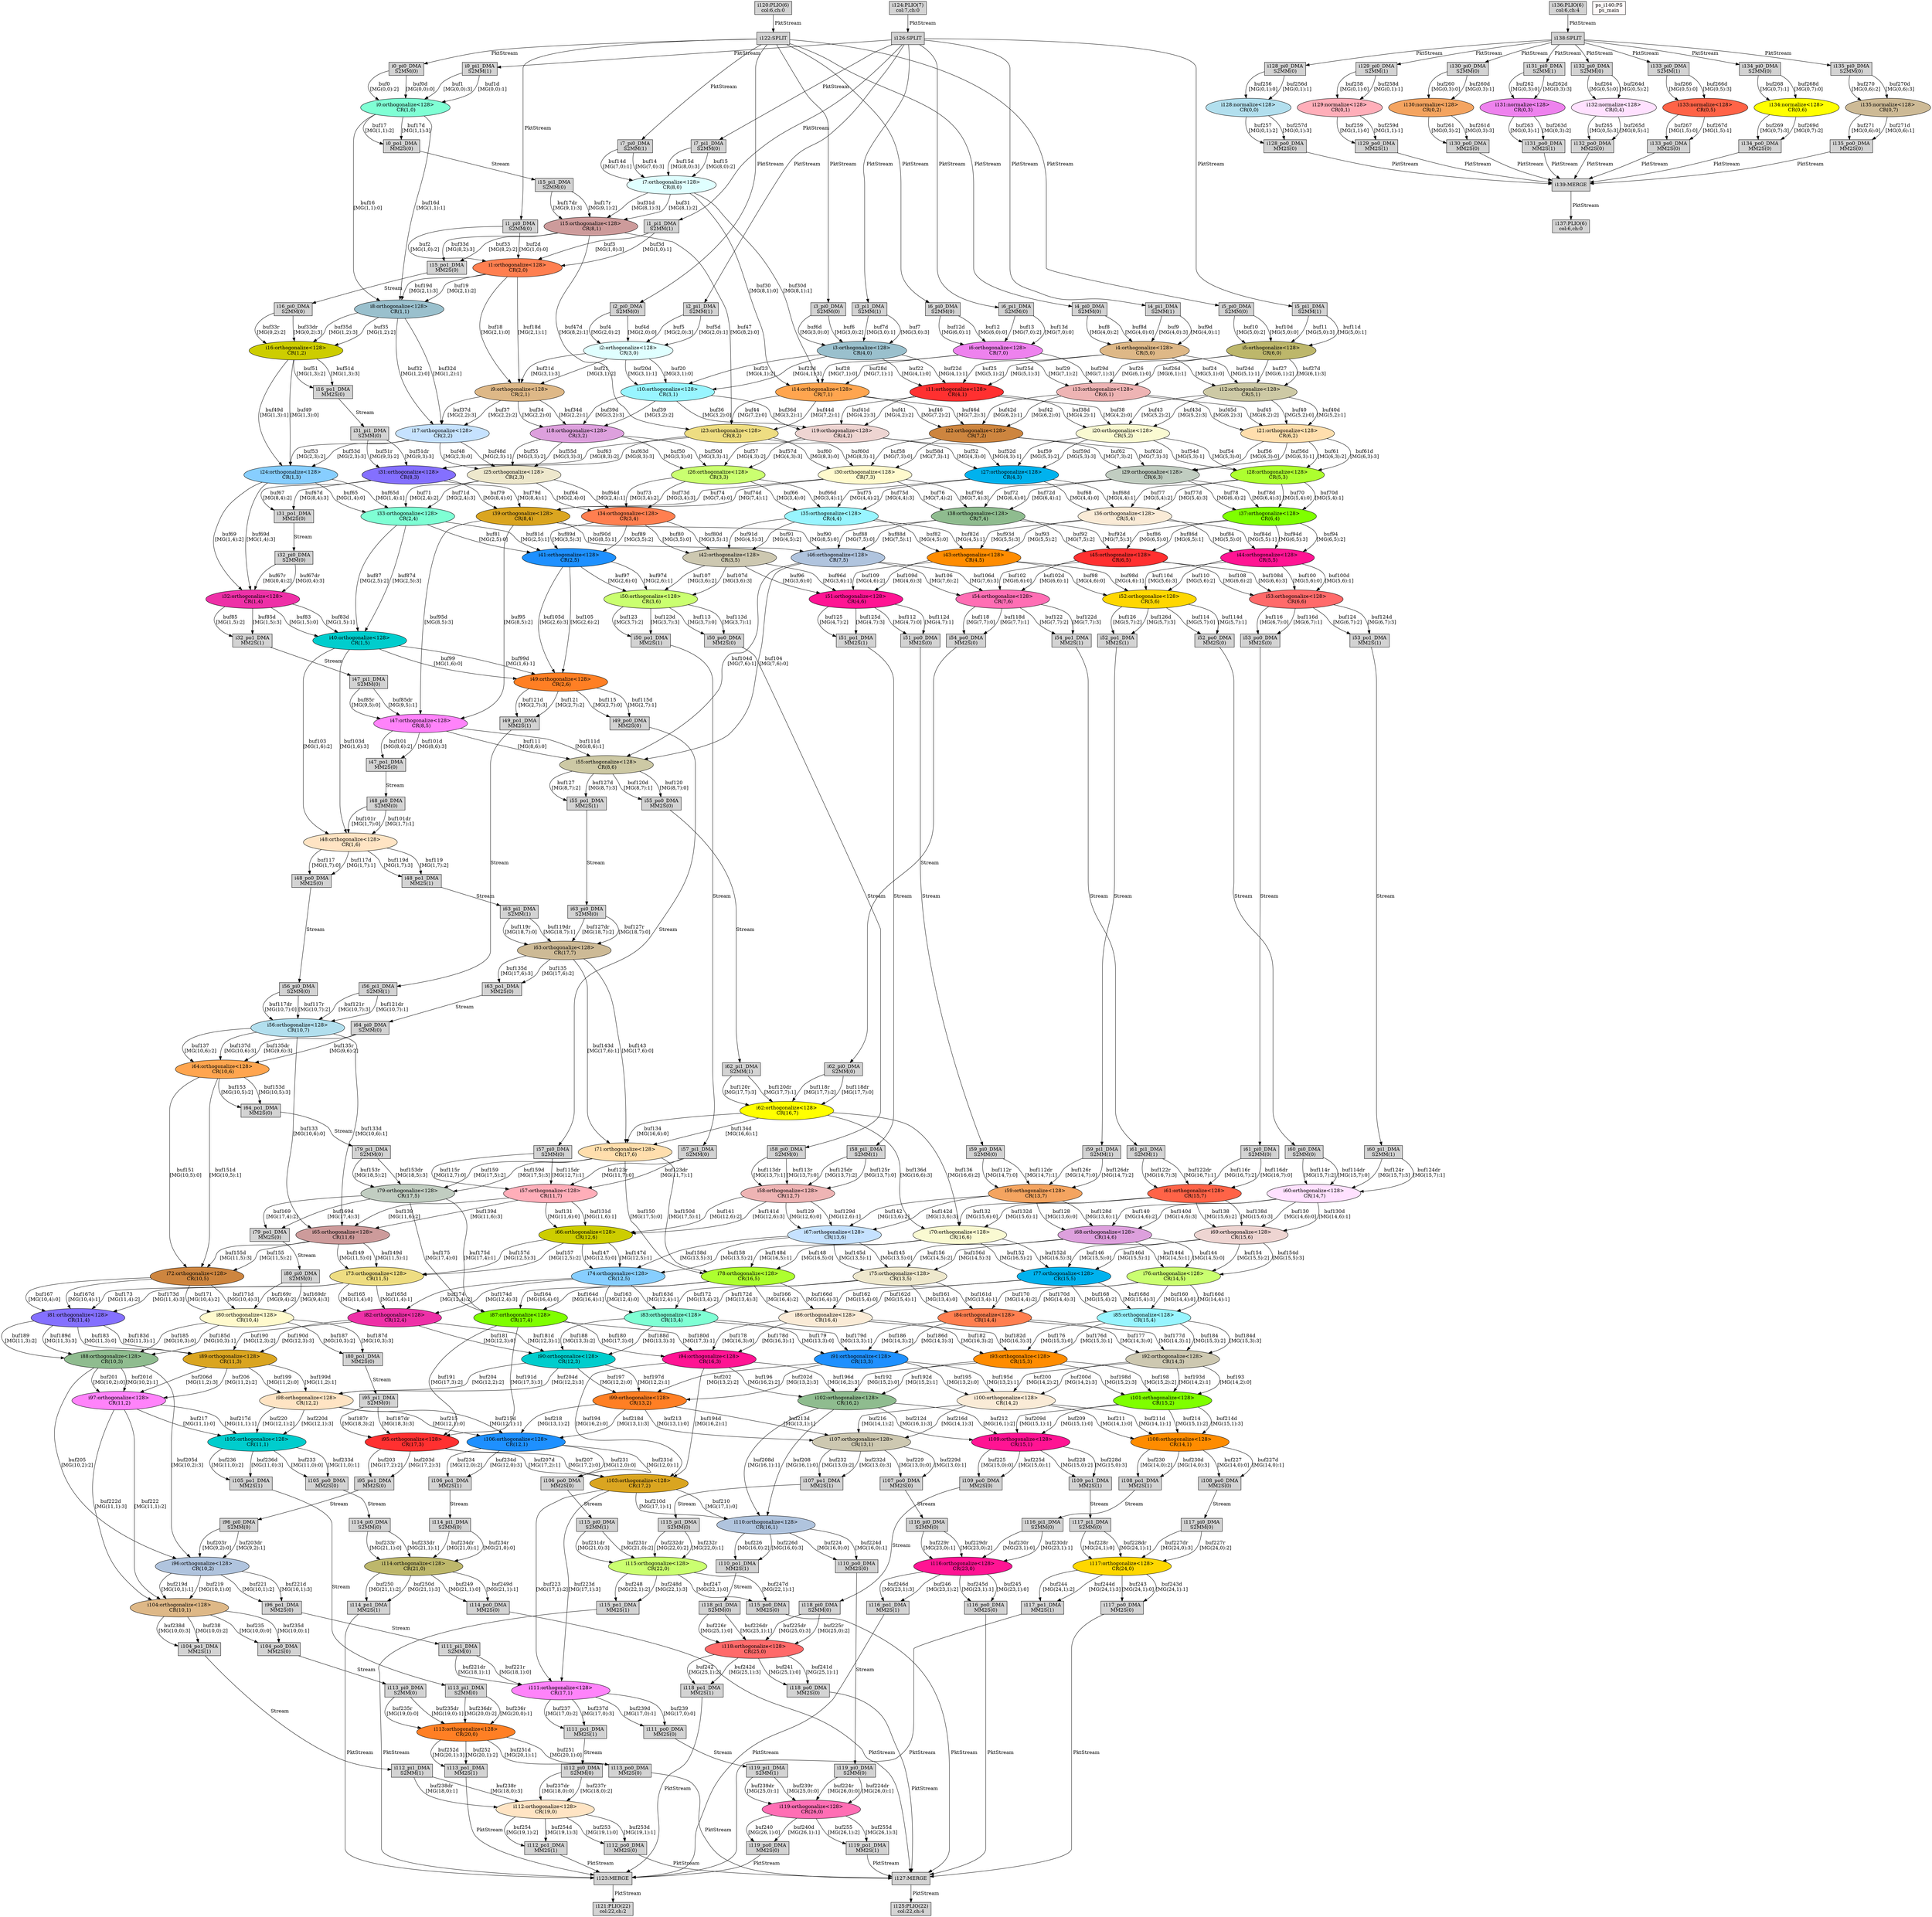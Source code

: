 digraph G { 
"i0:orthogonalize<128>\n CR(1,0)"[style=filled, fillcolor=aquamarine]; 
"i0_pi0_DMA\nS2MM(0)"[shape=box, style=filled, fillcolor=lightgrey]; 
"i0_pi1_DMA\nS2MM(1)"[shape=box, style=filled, fillcolor=lightgrey]; 
"i0_po1_DMA\nMM2S(0)"[shape=box, style=filled, fillcolor=lightgrey]; 
"i1:orthogonalize<128>\n CR(2,0)"[style=filled, fillcolor=coral]; 
"i10:orthogonalize<128>\n CR(3,1)"[style=filled, fillcolor=cadetblue1]; 
"i100:orthogonalize<128>\n CR(14,2)"[style=filled, fillcolor=antiquewhite]; 
"i101:orthogonalize<128>\n CR(15,2)"[style=filled, fillcolor=chartreuse]; 
"i102:orthogonalize<128>\n CR(16,2)"[style=filled, fillcolor=darkseagreen]; 
"i103:orthogonalize<128>\n CR(17,2)"[style=filled, fillcolor=goldenrod]; 
"i104:orthogonalize<128>\n CR(10,1)"[style=filled, fillcolor=burlywood]; 
"i104_po0_DMA\nMM2S(0)"[shape=box, style=filled, fillcolor=lightgrey]; 
"i104_po1_DMA\nMM2S(1)"[shape=box, style=filled, fillcolor=lightgrey]; 
"i105:orthogonalize<128>\n CR(11,1)"[style=filled, fillcolor=cyan3]; 
"i105_po0_DMA\nMM2S(0)"[shape=box, style=filled, fillcolor=lightgrey]; 
"i105_po1_DMA\nMM2S(1)"[shape=box, style=filled, fillcolor=lightgrey]; 
"i106:orthogonalize<128>\n CR(12,1)"[style=filled, fillcolor=dodgerblue]; 
"i106_po0_DMA\nMM2S(0)"[shape=box, style=filled, fillcolor=lightgrey]; 
"i106_po1_DMA\nMM2S(1)"[shape=box, style=filled, fillcolor=lightgrey]; 
"i107:orthogonalize<128>\n CR(13,1)"[style=filled, fillcolor=cornsilk3]; 
"i107_po0_DMA\nMM2S(0)"[shape=box, style=filled, fillcolor=lightgrey]; 
"i107_po1_DMA\nMM2S(1)"[shape=box, style=filled, fillcolor=lightgrey]; 
"i108:orthogonalize<128>\n CR(14,1)"[style=filled, fillcolor=darkorange]; 
"i108_po0_DMA\nMM2S(0)"[shape=box, style=filled, fillcolor=lightgrey]; 
"i108_po1_DMA\nMM2S(1)"[shape=box, style=filled, fillcolor=lightgrey]; 
"i109:orthogonalize<128>\n CR(15,1)"[style=filled, fillcolor=deeppink]; 
"i109_po0_DMA\nMM2S(0)"[shape=box, style=filled, fillcolor=lightgrey]; 
"i109_po1_DMA\nMM2S(1)"[shape=box, style=filled, fillcolor=lightgrey]; 
"i11:orthogonalize<128>\n CR(4,1)"[style=filled, fillcolor=firebrick1]; 
"i110:orthogonalize<128>\n CR(16,1)"[style=filled, fillcolor=lightsteelblue]; 
"i110_po0_DMA\nMM2S(0)"[shape=box, style=filled, fillcolor=lightgrey]; 
"i110_po1_DMA\nMM2S(1)"[shape=box, style=filled, fillcolor=lightgrey]; 
"i111:orthogonalize<128>\n CR(17,1)"[style=filled, fillcolor=orchid1]; 
"i111_pi1_DMA\nS2MM(0)"[shape=box, style=filled, fillcolor=lightgrey]; 
"i111_po0_DMA\nMM2S(0)"[shape=box, style=filled, fillcolor=lightgrey]; 
"i111_po1_DMA\nMM2S(1)"[shape=box, style=filled, fillcolor=lightgrey]; 
"i112:orthogonalize<128>\n CR(19,0)"[style=filled, fillcolor=bisque]; 
"i112_pi0_DMA\nS2MM(0)"[shape=box, style=filled, fillcolor=lightgrey]; 
"i112_pi1_DMA\nS2MM(1)"[shape=box, style=filled, fillcolor=lightgrey]; 
"i112_po0_DMA\nMM2S(0)"[shape=box, style=filled, fillcolor=lightgrey]; 
"i112_po1_DMA\nMM2S(1)"[shape=box, style=filled, fillcolor=lightgrey]; 
"i113:orthogonalize<128>\n CR(20,0)"[style=filled, fillcolor=chocolate1]; 
"i113_pi0_DMA\nS2MM(0)"[shape=box, style=filled, fillcolor=lightgrey]; 
"i113_pi1_DMA\nS2MM(0)"[shape=box, style=filled, fillcolor=lightgrey]; 
"i113_po0_DMA\nMM2S(0)"[shape=box, style=filled, fillcolor=lightgrey]; 
"i113_po1_DMA\nMM2S(1)"[shape=box, style=filled, fillcolor=lightgrey]; 
"i114:orthogonalize<128>\n CR(21,0)"[style=filled, fillcolor=darkkhaki]; 
"i114_pi0_DMA\nS2MM(0)"[shape=box, style=filled, fillcolor=lightgrey]; 
"i114_pi1_DMA\nS2MM(0)"[shape=box, style=filled, fillcolor=lightgrey]; 
"i114_po0_DMA\nMM2S(0)"[shape=box, style=filled, fillcolor=lightgrey]; 
"i114_po1_DMA\nMM2S(1)"[shape=box, style=filled, fillcolor=lightgrey]; 
"i115:orthogonalize<128>\n CR(22,0)"[style=filled, fillcolor=darkolivegreen1]; 
"i115_pi0_DMA\nS2MM(1)"[shape=box, style=filled, fillcolor=lightgrey]; 
"i115_pi1_DMA\nS2MM(0)"[shape=box, style=filled, fillcolor=lightgrey]; 
"i115_po0_DMA\nMM2S(0)"[shape=box, style=filled, fillcolor=lightgrey]; 
"i115_po1_DMA\nMM2S(1)"[shape=box, style=filled, fillcolor=lightgrey]; 
"i116:orthogonalize<128>\n CR(23,0)"[style=filled, fillcolor=deeppink]; 
"i116_pi0_DMA\nS2MM(0)"[shape=box, style=filled, fillcolor=lightgrey]; 
"i116_pi1_DMA\nS2MM(0)"[shape=box, style=filled, fillcolor=lightgrey]; 
"i116_po0_DMA\nMM2S(0)"[shape=box, style=filled, fillcolor=lightgrey]; 
"i116_po1_DMA\nMM2S(1)"[shape=box, style=filled, fillcolor=lightgrey]; 
"i117:orthogonalize<128>\n CR(24,0)"[style=filled, fillcolor=gold]; 
"i117_pi0_DMA\nS2MM(0)"[shape=box, style=filled, fillcolor=lightgrey]; 
"i117_pi1_DMA\nS2MM(0)"[shape=box, style=filled, fillcolor=lightgrey]; 
"i117_po0_DMA\nMM2S(0)"[shape=box, style=filled, fillcolor=lightgrey]; 
"i117_po1_DMA\nMM2S(1)"[shape=box, style=filled, fillcolor=lightgrey]; 
"i118:orthogonalize<128>\n CR(25,0)"[style=filled, fillcolor=indianred1]; 
"i118_pi0_DMA\nS2MM(0)"[shape=box, style=filled, fillcolor=lightgrey]; 
"i118_pi1_DMA\nS2MM(0)"[shape=box, style=filled, fillcolor=lightgrey]; 
"i118_po0_DMA\nMM2S(0)"[shape=box, style=filled, fillcolor=lightgrey]; 
"i118_po1_DMA\nMM2S(1)"[shape=box, style=filled, fillcolor=lightgrey]; 
"i119:orthogonalize<128>\n CR(26,0)"[style=filled, fillcolor=hotpink1]; 
"i119_pi0_DMA\nS2MM(0)"[shape=box, style=filled, fillcolor=lightgrey]; 
"i119_pi1_DMA\nS2MM(1)"[shape=box, style=filled, fillcolor=lightgrey]; 
"i119_po0_DMA\nMM2S(0)"[shape=box, style=filled, fillcolor=lightgrey]; 
"i119_po1_DMA\nMM2S(1)"[shape=box, style=filled, fillcolor=lightgrey]; 
"i12:orthogonalize<128>\n CR(5,1)"[style=filled, fillcolor=lemonchiffon3]; 
"i120:PLIO(6)\ncol:6,ch:0"[shape=box, style=filled, fillcolor=lightgrey]; 
"i121:PLIO(22)\ncol:22,ch:2"[shape=box, style=filled, fillcolor=lightgrey]; 
"i122:SPLIT"[shape=box, style=filled, fillcolor=lightgrey]; 
"i123:MERGE"[shape=box, style=filled, fillcolor=lightgrey]; 
"i124:PLIO(7)\ncol:7,ch:0"[shape=box, style=filled, fillcolor=lightgrey]; 
"i125:PLIO(22)\ncol:22,ch:4"[shape=box, style=filled, fillcolor=lightgrey]; 
"i126:SPLIT"[shape=box, style=filled, fillcolor=lightgrey]; 
"i127:MERGE"[shape=box, style=filled, fillcolor=lightgrey]; 
"i128:normalize<128>\n CR(0,0)"[style=filled, fillcolor=lightblue2]; 
"i128_pi0_DMA\nS2MM(0)"[shape=box, style=filled, fillcolor=lightgrey]; 
"i128_po0_DMA\nMM2S(0)"[shape=box, style=filled, fillcolor=lightgrey]; 
"i129:normalize<128>\n CR(0,1)"[style=filled, fillcolor=lightpink1]; 
"i129_pi0_DMA\nS2MM(1)"[shape=box, style=filled, fillcolor=lightgrey]; 
"i129_po0_DMA\nMM2S(1)"[shape=box, style=filled, fillcolor=lightgrey]; 
"i13:orthogonalize<128>\n CR(6,1)"[style=filled, fillcolor=rosybrown2]; 
"i130:normalize<128>\n CR(0,2)"[style=filled, fillcolor=sandybrown]; 
"i130_pi0_DMA\nS2MM(0)"[shape=box, style=filled, fillcolor=lightgrey]; 
"i130_po0_DMA\nMM2S(0)"[shape=box, style=filled, fillcolor=lightgrey]; 
"i131:normalize<128>\n CR(0,3)"[style=filled, fillcolor=violet]; 
"i131_pi0_DMA\nS2MM(1)"[shape=box, style=filled, fillcolor=lightgrey]; 
"i131_po0_DMA\nMM2S(1)"[shape=box, style=filled, fillcolor=lightgrey]; 
"i132:normalize<128>\n CR(0,4)"[style=filled, fillcolor=thistle1]; 
"i132_pi0_DMA\nS2MM(0)"[shape=box, style=filled, fillcolor=lightgrey]; 
"i132_po0_DMA\nMM2S(0)"[shape=box, style=filled, fillcolor=lightgrey]; 
"i133:normalize<128>\n CR(0,5)"[style=filled, fillcolor=tomato]; 
"i133_pi0_DMA\nS2MM(1)"[shape=box, style=filled, fillcolor=lightgrey]; 
"i133_po0_DMA\nMM2S(0)"[shape=box, style=filled, fillcolor=lightgrey]; 
"i134:normalize<128>\n CR(0,6)"[style=filled, fillcolor=yellow]; 
"i134_pi0_DMA\nS2MM(0)"[shape=box, style=filled, fillcolor=lightgrey]; 
"i134_po0_DMA\nMM2S(0)"[shape=box, style=filled, fillcolor=lightgrey]; 
"i135:normalize<128>\n CR(0,7)"[style=filled, fillcolor=wheat3]; 
"i135_pi0_DMA\nS2MM(0)"[shape=box, style=filled, fillcolor=lightgrey]; 
"i135_po0_DMA\nMM2S(0)"[shape=box, style=filled, fillcolor=lightgrey]; 
"i136:PLIO(6)\ncol:6,ch:4"[shape=box, style=filled, fillcolor=lightgrey]; 
"i137:PLIO(6)\ncol:6,ch:0"[shape=box, style=filled, fillcolor=lightgrey]; 
"i138:SPLIT"[shape=box, style=filled, fillcolor=lightgrey]; 
"i139:MERGE"[shape=box, style=filled, fillcolor=lightgrey]; 
"i14:orthogonalize<128>\n CR(7,1)"[style=filled, fillcolor=tan1]; 
"i15:orthogonalize<128>\n CR(8,1)"[style=filled, fillcolor=rosybrown3]; 
"i15_pi1_DMA\nS2MM(0)"[shape=box, style=filled, fillcolor=lightgrey]; 
"i15_po1_DMA\nMM2S(0)"[shape=box, style=filled, fillcolor=lightgrey]; 
"i16:orthogonalize<128>\n CR(1,2)"[style=filled, fillcolor=yellow3]; 
"i16_pi0_DMA\nS2MM(0)"[shape=box, style=filled, fillcolor=lightgrey]; 
"i16_po1_DMA\nMM2S(0)"[shape=box, style=filled, fillcolor=lightgrey]; 
"i17:orthogonalize<128>\n CR(2,2)"[style=filled, fillcolor=slategray1]; 
"i18:orthogonalize<128>\n CR(3,2)"[style=filled, fillcolor=plum]; 
"i19:orthogonalize<128>\n CR(4,2)"[style=filled, fillcolor=mistyrose2]; 
"i1_pi0_DMA\nS2MM(0)"[shape=box, style=filled, fillcolor=lightgrey]; 
"i1_pi1_DMA\nS2MM(1)"[shape=box, style=filled, fillcolor=lightgrey]; 
"i2:orthogonalize<128>\n CR(3,0)"[style=filled, fillcolor=lightcyan]; 
"i20:orthogonalize<128>\n CR(5,2)"[style=filled, fillcolor=lightgoldenrodyellow]; 
"i21:orthogonalize<128>\n CR(6,2)"[style=filled, fillcolor=navajowhite1]; 
"i22:orthogonalize<128>\n CR(7,2)"[style=filled, fillcolor=peru]; 
"i23:orthogonalize<128>\n CR(8,2)"[style=filled, fillcolor=lightgoldenrod]; 
"i24:orthogonalize<128>\n CR(1,3)"[style=filled, fillcolor=skyblue1]; 
"i25:orthogonalize<128>\n CR(2,3)"[style=filled, fillcolor=cornsilk2]; 
"i26:orthogonalize<128>\n CR(3,3)"[style=filled, fillcolor=darkolivegreen1]; 
"i27:orthogonalize<128>\n CR(4,3)"[style=filled, fillcolor=deepskyblue2]; 
"i28:orthogonalize<128>\n CR(5,3)"[style=filled, fillcolor=greenyellow]; 
"i29:orthogonalize<128>\n CR(6,3)"[style=filled, fillcolor=honeydew3]; 
"i2_pi0_DMA\nS2MM(0)"[shape=box, style=filled, fillcolor=lightgrey]; 
"i2_pi1_DMA\nS2MM(1)"[shape=box, style=filled, fillcolor=lightgrey]; 
"i3:orthogonalize<128>\n CR(4,0)"[style=filled, fillcolor=lightblue3]; 
"i30:orthogonalize<128>\n CR(7,3)"[style=filled, fillcolor=lemonchiffon1]; 
"i31:orthogonalize<128>\n CR(8,3)"[style=filled, fillcolor=lightslateblue]; 
"i31_pi1_DMA\nS2MM(0)"[shape=box, style=filled, fillcolor=lightgrey]; 
"i31_po1_DMA\nMM2S(0)"[shape=box, style=filled, fillcolor=lightgrey]; 
"i32:orthogonalize<128>\n CR(1,4)"[style=filled, fillcolor=maroon2]; 
"i32_pi0_DMA\nS2MM(0)"[shape=box, style=filled, fillcolor=lightgrey]; 
"i32_po1_DMA\nMM2S(1)"[shape=box, style=filled, fillcolor=lightgrey]; 
"i33:orthogonalize<128>\n CR(2,4)"[style=filled, fillcolor=aquamarine]; 
"i34:orthogonalize<128>\n CR(3,4)"[style=filled, fillcolor=coral]; 
"i35:orthogonalize<128>\n CR(4,4)"[style=filled, fillcolor=cadetblue1]; 
"i36:orthogonalize<128>\n CR(5,4)"[style=filled, fillcolor=antiquewhite]; 
"i37:orthogonalize<128>\n CR(6,4)"[style=filled, fillcolor=chartreuse]; 
"i38:orthogonalize<128>\n CR(7,4)"[style=filled, fillcolor=darkseagreen]; 
"i39:orthogonalize<128>\n CR(8,4)"[style=filled, fillcolor=goldenrod]; 
"i3_pi0_DMA\nS2MM(0)"[shape=box, style=filled, fillcolor=lightgrey]; 
"i3_pi1_DMA\nS2MM(1)"[shape=box, style=filled, fillcolor=lightgrey]; 
"i4:orthogonalize<128>\n CR(5,0)"[style=filled, fillcolor=burlywood]; 
"i40:orthogonalize<128>\n CR(1,5)"[style=filled, fillcolor=cyan3]; 
"i41:orthogonalize<128>\n CR(2,5)"[style=filled, fillcolor=dodgerblue]; 
"i42:orthogonalize<128>\n CR(3,5)"[style=filled, fillcolor=cornsilk3]; 
"i43:orthogonalize<128>\n CR(4,5)"[style=filled, fillcolor=darkorange]; 
"i44:orthogonalize<128>\n CR(5,5)"[style=filled, fillcolor=deeppink]; 
"i45:orthogonalize<128>\n CR(6,5)"[style=filled, fillcolor=firebrick1]; 
"i46:orthogonalize<128>\n CR(7,5)"[style=filled, fillcolor=lightsteelblue]; 
"i47:orthogonalize<128>\n CR(8,5)"[style=filled, fillcolor=orchid1]; 
"i47_pi1_DMA\nS2MM(0)"[shape=box, style=filled, fillcolor=lightgrey]; 
"i47_po1_DMA\nMM2S(0)"[shape=box, style=filled, fillcolor=lightgrey]; 
"i48:orthogonalize<128>\n CR(1,6)"[style=filled, fillcolor=bisque]; 
"i48_pi0_DMA\nS2MM(0)"[shape=box, style=filled, fillcolor=lightgrey]; 
"i48_po0_DMA\nMM2S(0)"[shape=box, style=filled, fillcolor=lightgrey]; 
"i48_po1_DMA\nMM2S(1)"[shape=box, style=filled, fillcolor=lightgrey]; 
"i49:orthogonalize<128>\n CR(2,6)"[style=filled, fillcolor=chocolate1]; 
"i49_po0_DMA\nMM2S(0)"[shape=box, style=filled, fillcolor=lightgrey]; 
"i49_po1_DMA\nMM2S(1)"[shape=box, style=filled, fillcolor=lightgrey]; 
"i4_pi0_DMA\nS2MM(0)"[shape=box, style=filled, fillcolor=lightgrey]; 
"i4_pi1_DMA\nS2MM(1)"[shape=box, style=filled, fillcolor=lightgrey]; 
"i5:orthogonalize<128>\n CR(6,0)"[style=filled, fillcolor=darkkhaki]; 
"i50:orthogonalize<128>\n CR(3,6)"[style=filled, fillcolor=darkolivegreen1]; 
"i50_po0_DMA\nMM2S(0)"[shape=box, style=filled, fillcolor=lightgrey]; 
"i50_po1_DMA\nMM2S(1)"[shape=box, style=filled, fillcolor=lightgrey]; 
"i51:orthogonalize<128>\n CR(4,6)"[style=filled, fillcolor=deeppink]; 
"i51_po0_DMA\nMM2S(0)"[shape=box, style=filled, fillcolor=lightgrey]; 
"i51_po1_DMA\nMM2S(1)"[shape=box, style=filled, fillcolor=lightgrey]; 
"i52:orthogonalize<128>\n CR(5,6)"[style=filled, fillcolor=gold]; 
"i52_po0_DMA\nMM2S(0)"[shape=box, style=filled, fillcolor=lightgrey]; 
"i52_po1_DMA\nMM2S(1)"[shape=box, style=filled, fillcolor=lightgrey]; 
"i53:orthogonalize<128>\n CR(6,6)"[style=filled, fillcolor=indianred1]; 
"i53_po0_DMA\nMM2S(0)"[shape=box, style=filled, fillcolor=lightgrey]; 
"i53_po1_DMA\nMM2S(1)"[shape=box, style=filled, fillcolor=lightgrey]; 
"i54:orthogonalize<128>\n CR(7,6)"[style=filled, fillcolor=hotpink1]; 
"i54_po0_DMA\nMM2S(0)"[shape=box, style=filled, fillcolor=lightgrey]; 
"i54_po1_DMA\nMM2S(1)"[shape=box, style=filled, fillcolor=lightgrey]; 
"i55:orthogonalize<128>\n CR(8,6)"[style=filled, fillcolor=lemonchiffon3]; 
"i55_po0_DMA\nMM2S(0)"[shape=box, style=filled, fillcolor=lightgrey]; 
"i55_po1_DMA\nMM2S(1)"[shape=box, style=filled, fillcolor=lightgrey]; 
"i56:orthogonalize<128>\n CR(10,7)"[style=filled, fillcolor=lightblue2]; 
"i56_pi0_DMA\nS2MM(0)"[shape=box, style=filled, fillcolor=lightgrey]; 
"i56_pi1_DMA\nS2MM(1)"[shape=box, style=filled, fillcolor=lightgrey]; 
"i57:orthogonalize<128>\n CR(11,7)"[style=filled, fillcolor=lightpink1]; 
"i57_pi0_DMA\nS2MM(0)"[shape=box, style=filled, fillcolor=lightgrey]; 
"i57_pi1_DMA\nS2MM(0)"[shape=box, style=filled, fillcolor=lightgrey]; 
"i58:orthogonalize<128>\n CR(12,7)"[style=filled, fillcolor=rosybrown2]; 
"i58_pi0_DMA\nS2MM(0)"[shape=box, style=filled, fillcolor=lightgrey]; 
"i58_pi1_DMA\nS2MM(1)"[shape=box, style=filled, fillcolor=lightgrey]; 
"i59:orthogonalize<128>\n CR(13,7)"[style=filled, fillcolor=sandybrown]; 
"i59_pi0_DMA\nS2MM(0)"[shape=box, style=filled, fillcolor=lightgrey]; 
"i59_pi1_DMA\nS2MM(1)"[shape=box, style=filled, fillcolor=lightgrey]; 
"i5_pi0_DMA\nS2MM(0)"[shape=box, style=filled, fillcolor=lightgrey]; 
"i5_pi1_DMA\nS2MM(1)"[shape=box, style=filled, fillcolor=lightgrey]; 
"i6:orthogonalize<128>\n CR(7,0)"[style=filled, fillcolor=violet]; 
"i60:orthogonalize<128>\n CR(14,7)"[style=filled, fillcolor=thistle1]; 
"i60_pi0_DMA\nS2MM(0)"[shape=box, style=filled, fillcolor=lightgrey]; 
"i60_pi1_DMA\nS2MM(1)"[shape=box, style=filled, fillcolor=lightgrey]; 
"i61:orthogonalize<128>\n CR(15,7)"[style=filled, fillcolor=tomato]; 
"i61_pi0_DMA\nS2MM(0)"[shape=box, style=filled, fillcolor=lightgrey]; 
"i61_pi1_DMA\nS2MM(1)"[shape=box, style=filled, fillcolor=lightgrey]; 
"i62:orthogonalize<128>\n CR(16,7)"[style=filled, fillcolor=yellow]; 
"i62_pi0_DMA\nS2MM(0)"[shape=box, style=filled, fillcolor=lightgrey]; 
"i62_pi1_DMA\nS2MM(1)"[shape=box, style=filled, fillcolor=lightgrey]; 
"i63:orthogonalize<128>\n CR(17,7)"[style=filled, fillcolor=wheat3]; 
"i63_pi0_DMA\nS2MM(0)"[shape=box, style=filled, fillcolor=lightgrey]; 
"i63_pi1_DMA\nS2MM(1)"[shape=box, style=filled, fillcolor=lightgrey]; 
"i63_po1_DMA\nMM2S(0)"[shape=box, style=filled, fillcolor=lightgrey]; 
"i64:orthogonalize<128>\n CR(10,6)"[style=filled, fillcolor=tan1]; 
"i64_pi0_DMA\nS2MM(0)"[shape=box, style=filled, fillcolor=lightgrey]; 
"i64_po1_DMA\nMM2S(0)"[shape=box, style=filled, fillcolor=lightgrey]; 
"i65:orthogonalize<128>\n CR(11,6)"[style=filled, fillcolor=rosybrown3]; 
"i66:orthogonalize<128>\n CR(12,6)"[style=filled, fillcolor=yellow3]; 
"i67:orthogonalize<128>\n CR(13,6)"[style=filled, fillcolor=slategray1]; 
"i68:orthogonalize<128>\n CR(14,6)"[style=filled, fillcolor=plum]; 
"i69:orthogonalize<128>\n CR(15,6)"[style=filled, fillcolor=mistyrose2]; 
"i6_pi0_DMA\nS2MM(0)"[shape=box, style=filled, fillcolor=lightgrey]; 
"i6_pi1_DMA\nS2MM(0)"[shape=box, style=filled, fillcolor=lightgrey]; 
"i7:orthogonalize<128>\n CR(8,0)"[style=filled, fillcolor=lightcyan]; 
"i70:orthogonalize<128>\n CR(16,6)"[style=filled, fillcolor=lightgoldenrodyellow]; 
"i71:orthogonalize<128>\n CR(17,6)"[style=filled, fillcolor=navajowhite1]; 
"i72:orthogonalize<128>\n CR(10,5)"[style=filled, fillcolor=peru]; 
"i73:orthogonalize<128>\n CR(11,5)"[style=filled, fillcolor=lightgoldenrod]; 
"i74:orthogonalize<128>\n CR(12,5)"[style=filled, fillcolor=skyblue1]; 
"i75:orthogonalize<128>\n CR(13,5)"[style=filled, fillcolor=cornsilk2]; 
"i76:orthogonalize<128>\n CR(14,5)"[style=filled, fillcolor=darkolivegreen1]; 
"i77:orthogonalize<128>\n CR(15,5)"[style=filled, fillcolor=deepskyblue2]; 
"i78:orthogonalize<128>\n CR(16,5)"[style=filled, fillcolor=greenyellow]; 
"i79:orthogonalize<128>\n CR(17,5)"[style=filled, fillcolor=honeydew3]; 
"i79_pi1_DMA\nS2MM(0)"[shape=box, style=filled, fillcolor=lightgrey]; 
"i79_po1_DMA\nMM2S(0)"[shape=box, style=filled, fillcolor=lightgrey]; 
"i7_pi0_DMA\nS2MM(1)"[shape=box, style=filled, fillcolor=lightgrey]; 
"i7_pi1_DMA\nS2MM(0)"[shape=box, style=filled, fillcolor=lightgrey]; 
"i8:orthogonalize<128>\n CR(1,1)"[style=filled, fillcolor=lightblue3]; 
"i80:orthogonalize<128>\n CR(10,4)"[style=filled, fillcolor=lemonchiffon1]; 
"i80_pi0_DMA\nS2MM(0)"[shape=box, style=filled, fillcolor=lightgrey]; 
"i80_po1_DMA\nMM2S(0)"[shape=box, style=filled, fillcolor=lightgrey]; 
"i81:orthogonalize<128>\n CR(11,4)"[style=filled, fillcolor=lightslateblue]; 
"i82:orthogonalize<128>\n CR(12,4)"[style=filled, fillcolor=maroon2]; 
"i83:orthogonalize<128>\n CR(13,4)"[style=filled, fillcolor=aquamarine]; 
"i84:orthogonalize<128>\n CR(14,4)"[style=filled, fillcolor=coral]; 
"i85:orthogonalize<128>\n CR(15,4)"[style=filled, fillcolor=cadetblue1]; 
"i86:orthogonalize<128>\n CR(16,4)"[style=filled, fillcolor=antiquewhite]; 
"i87:orthogonalize<128>\n CR(17,4)"[style=filled, fillcolor=chartreuse]; 
"i88:orthogonalize<128>\n CR(10,3)"[style=filled, fillcolor=darkseagreen]; 
"i89:orthogonalize<128>\n CR(11,3)"[style=filled, fillcolor=goldenrod]; 
"i9:orthogonalize<128>\n CR(2,1)"[style=filled, fillcolor=burlywood]; 
"i90:orthogonalize<128>\n CR(12,3)"[style=filled, fillcolor=cyan3]; 
"i91:orthogonalize<128>\n CR(13,3)"[style=filled, fillcolor=dodgerblue]; 
"i92:orthogonalize<128>\n CR(14,3)"[style=filled, fillcolor=cornsilk3]; 
"i93:orthogonalize<128>\n CR(15,3)"[style=filled, fillcolor=darkorange]; 
"i94:orthogonalize<128>\n CR(16,3)"[style=filled, fillcolor=deeppink]; 
"i95:orthogonalize<128>\n CR(17,3)"[style=filled, fillcolor=firebrick1]; 
"i95_pi1_DMA\nS2MM(0)"[shape=box, style=filled, fillcolor=lightgrey]; 
"i95_po1_DMA\nMM2S(0)"[shape=box, style=filled, fillcolor=lightgrey]; 
"i96:orthogonalize<128>\n CR(10,2)"[style=filled, fillcolor=lightsteelblue]; 
"i96_pi0_DMA\nS2MM(0)"[shape=box, style=filled, fillcolor=lightgrey]; 
"i96_po1_DMA\nMM2S(0)"[shape=box, style=filled, fillcolor=lightgrey]; 
"i97:orthogonalize<128>\n CR(11,2)"[style=filled, fillcolor=orchid1]; 
"i98:orthogonalize<128>\n CR(12,2)"[style=filled, fillcolor=bisque]; 
"i99:orthogonalize<128>\n CR(13,2)"[style=filled, fillcolor=chocolate1]; 
"ps_i140:PS\nps_main"[shape=box, style=filled, fillcolor=snow]; 
"i122:SPLIT"->"i0_pi0_DMA\nS2MM(0)"[label=" PktStream"];
"i0_pi0_DMA\nS2MM(0)"->"i0:orthogonalize<128>\n CR(1,0)"[label="buf0\n[MG(0,0):2]"];
"i0_pi0_DMA\nS2MM(0)"->"i0:orthogonalize<128>\n CR(1,0)"[label="buf0d\n[MG(0,0):0]"];
"i126:SPLIT"->"i0_pi1_DMA\nS2MM(1)"[label=" PktStream"];
"i0_pi1_DMA\nS2MM(1)"->"i0:orthogonalize<128>\n CR(1,0)"[label="buf1\n[MG(0,0):3]"];
"i0_pi1_DMA\nS2MM(1)"->"i0:orthogonalize<128>\n CR(1,0)"[label="buf1d\n[MG(0,0):1]"];
"i122:SPLIT"->"i1_pi0_DMA\nS2MM(0)"[label=" PktStream"];
"i1_pi0_DMA\nS2MM(0)"->"i1:orthogonalize<128>\n CR(2,0)"[label="buf2\n[MG(1,0):2]"];
"i1_pi0_DMA\nS2MM(0)"->"i1:orthogonalize<128>\n CR(2,0)"[label="buf2d\n[MG(1,0):0]"];
"i126:SPLIT"->"i1_pi1_DMA\nS2MM(1)"[label=" PktStream"];
"i1_pi1_DMA\nS2MM(1)"->"i1:orthogonalize<128>\n CR(2,0)"[label="buf3\n[MG(1,0):3]"];
"i1_pi1_DMA\nS2MM(1)"->"i1:orthogonalize<128>\n CR(2,0)"[label="buf3d\n[MG(1,0):1]"];
"i122:SPLIT"->"i2_pi0_DMA\nS2MM(0)"[label=" PktStream"];
"i2_pi0_DMA\nS2MM(0)"->"i2:orthogonalize<128>\n CR(3,0)"[label="buf4\n[MG(2,0):2]"];
"i2_pi0_DMA\nS2MM(0)"->"i2:orthogonalize<128>\n CR(3,0)"[label="buf4d\n[MG(2,0):0]"];
"i126:SPLIT"->"i2_pi1_DMA\nS2MM(1)"[label=" PktStream"];
"i2_pi1_DMA\nS2MM(1)"->"i2:orthogonalize<128>\n CR(3,0)"[label="buf5\n[MG(2,0):3]"];
"i2_pi1_DMA\nS2MM(1)"->"i2:orthogonalize<128>\n CR(3,0)"[label="buf5d\n[MG(2,0):1]"];
"i122:SPLIT"->"i3_pi0_DMA\nS2MM(0)"[label=" PktStream"];
"i3_pi0_DMA\nS2MM(0)"->"i3:orthogonalize<128>\n CR(4,0)"[label="buf6\n[MG(3,0):2]"];
"i3_pi0_DMA\nS2MM(0)"->"i3:orthogonalize<128>\n CR(4,0)"[label="buf6d\n[MG(3,0):0]"];
"i126:SPLIT"->"i3_pi1_DMA\nS2MM(1)"[label=" PktStream"];
"i3_pi1_DMA\nS2MM(1)"->"i3:orthogonalize<128>\n CR(4,0)"[label="buf7\n[MG(3,0):3]"];
"i3_pi1_DMA\nS2MM(1)"->"i3:orthogonalize<128>\n CR(4,0)"[label="buf7d\n[MG(3,0):1]"];
"i122:SPLIT"->"i4_pi0_DMA\nS2MM(0)"[label=" PktStream"];
"i4_pi0_DMA\nS2MM(0)"->"i4:orthogonalize<128>\n CR(5,0)"[label="buf8\n[MG(4,0):2]"];
"i4_pi0_DMA\nS2MM(0)"->"i4:orthogonalize<128>\n CR(5,0)"[label="buf8d\n[MG(4,0):0]"];
"i126:SPLIT"->"i4_pi1_DMA\nS2MM(1)"[label=" PktStream"];
"i4_pi1_DMA\nS2MM(1)"->"i4:orthogonalize<128>\n CR(5,0)"[label="buf9\n[MG(4,0):3]"];
"i4_pi1_DMA\nS2MM(1)"->"i4:orthogonalize<128>\n CR(5,0)"[label="buf9d\n[MG(4,0):1]"];
"i122:SPLIT"->"i5_pi0_DMA\nS2MM(0)"[label=" PktStream"];
"i5_pi0_DMA\nS2MM(0)"->"i5:orthogonalize<128>\n CR(6,0)"[label="buf10\n[MG(5,0):2]"];
"i5_pi0_DMA\nS2MM(0)"->"i5:orthogonalize<128>\n CR(6,0)"[label="buf10d\n[MG(5,0):0]"];
"i126:SPLIT"->"i5_pi1_DMA\nS2MM(1)"[label=" PktStream"];
"i5_pi1_DMA\nS2MM(1)"->"i5:orthogonalize<128>\n CR(6,0)"[label="buf11\n[MG(5,0):3]"];
"i5_pi1_DMA\nS2MM(1)"->"i5:orthogonalize<128>\n CR(6,0)"[label="buf11d\n[MG(5,0):1]"];
"i122:SPLIT"->"i6_pi0_DMA\nS2MM(0)"[label=" PktStream"];
"i6_pi0_DMA\nS2MM(0)"->"i6:orthogonalize<128>\n CR(7,0)"[label="buf12\n[MG(6,0):0]"];
"i6_pi0_DMA\nS2MM(0)"->"i6:orthogonalize<128>\n CR(7,0)"[label="buf12d\n[MG(6,0):1]"];
"i126:SPLIT"->"i6_pi1_DMA\nS2MM(0)"[label=" PktStream"];
"i6_pi1_DMA\nS2MM(0)"->"i6:orthogonalize<128>\n CR(7,0)"[label="buf13\n[MG(7,0):2]"];
"i6_pi1_DMA\nS2MM(0)"->"i6:orthogonalize<128>\n CR(7,0)"[label="buf13d\n[MG(7,0):0]"];
"i122:SPLIT"->"i7_pi0_DMA\nS2MM(1)"[label=" PktStream"];
"i7_pi0_DMA\nS2MM(1)"->"i7:orthogonalize<128>\n CR(8,0)"[label="buf14\n[MG(7,0):3]"];
"i7_pi0_DMA\nS2MM(1)"->"i7:orthogonalize<128>\n CR(8,0)"[label="buf14d\n[MG(7,0):1]"];
"i126:SPLIT"->"i7_pi1_DMA\nS2MM(0)"[label=" PktStream"];
"i7_pi1_DMA\nS2MM(0)"->"i7:orthogonalize<128>\n CR(8,0)"[label="buf15\n[MG(8,0):2]"];
"i7_pi1_DMA\nS2MM(0)"->"i7:orthogonalize<128>\n CR(8,0)"[label="buf15d\n[MG(8,0):3]"];
"i0:orthogonalize<128>\n CR(1,0)"->"i8:orthogonalize<128>\n CR(1,1)"[label="buf16\n[MG(1,1):0]"];
"i0:orthogonalize<128>\n CR(1,0)"->"i8:orthogonalize<128>\n CR(1,1)"[label="buf16d\n[MG(1,1):1]"];
"i0:orthogonalize<128>\n CR(1,0)"->"i0_po1_DMA\nMM2S(0)"[label="buf17\n[MG(1,1):2]"];
"i0:orthogonalize<128>\n CR(1,0)"->"i0_po1_DMA\nMM2S(0)"[label="buf17d\n[MG(1,1):3]"];
"i0_po1_DMA\nMM2S(0)"->"i15_pi1_DMA\nS2MM(0)"[label="Stream"];
"i15_pi1_DMA\nS2MM(0)"->"i15:orthogonalize<128>\n CR(8,1)"[label="buf17r\n[MG(9,1):2]"];
"i15_pi1_DMA\nS2MM(0)"->"i15:orthogonalize<128>\n CR(8,1)"[label="buf17dr\n[MG(9,1):3]"];
"i1:orthogonalize<128>\n CR(2,0)"->"i9:orthogonalize<128>\n CR(2,1)"[label="buf18\n[MG(2,1):0]"];
"i1:orthogonalize<128>\n CR(2,0)"->"i9:orthogonalize<128>\n CR(2,1)"[label="buf18d\n[MG(2,1):1]"];
"i1:orthogonalize<128>\n CR(2,0)"->"i8:orthogonalize<128>\n CR(1,1)"[label="buf19\n[MG(2,1):2]"];
"i1:orthogonalize<128>\n CR(2,0)"->"i8:orthogonalize<128>\n CR(1,1)"[label="buf19d\n[MG(2,1):3]"];
"i2:orthogonalize<128>\n CR(3,0)"->"i10:orthogonalize<128>\n CR(3,1)"[label="buf20\n[MG(3,1):0]"];
"i2:orthogonalize<128>\n CR(3,0)"->"i10:orthogonalize<128>\n CR(3,1)"[label="buf20d\n[MG(3,1):1]"];
"i2:orthogonalize<128>\n CR(3,0)"->"i9:orthogonalize<128>\n CR(2,1)"[label="buf21\n[MG(3,1):2]"];
"i2:orthogonalize<128>\n CR(3,0)"->"i9:orthogonalize<128>\n CR(2,1)"[label="buf21d\n[MG(3,1):3]"];
"i3:orthogonalize<128>\n CR(4,0)"->"i11:orthogonalize<128>\n CR(4,1)"[label="buf22\n[MG(4,1):0]"];
"i3:orthogonalize<128>\n CR(4,0)"->"i11:orthogonalize<128>\n CR(4,1)"[label="buf22d\n[MG(4,1):1]"];
"i3:orthogonalize<128>\n CR(4,0)"->"i10:orthogonalize<128>\n CR(3,1)"[label="buf23\n[MG(4,1):2]"];
"i3:orthogonalize<128>\n CR(4,0)"->"i10:orthogonalize<128>\n CR(3,1)"[label="buf23d\n[MG(4,1):3]"];
"i4:orthogonalize<128>\n CR(5,0)"->"i12:orthogonalize<128>\n CR(5,1)"[label="buf24\n[MG(5,1):0]"];
"i4:orthogonalize<128>\n CR(5,0)"->"i12:orthogonalize<128>\n CR(5,1)"[label="buf24d\n[MG(5,1):1]"];
"i4:orthogonalize<128>\n CR(5,0)"->"i11:orthogonalize<128>\n CR(4,1)"[label="buf25\n[MG(5,1):2]"];
"i4:orthogonalize<128>\n CR(5,0)"->"i11:orthogonalize<128>\n CR(4,1)"[label="buf25d\n[MG(5,1):3]"];
"i5:orthogonalize<128>\n CR(6,0)"->"i13:orthogonalize<128>\n CR(6,1)"[label="buf26\n[MG(6,1):0]"];
"i5:orthogonalize<128>\n CR(6,0)"->"i13:orthogonalize<128>\n CR(6,1)"[label="buf26d\n[MG(6,1):1]"];
"i5:orthogonalize<128>\n CR(6,0)"->"i12:orthogonalize<128>\n CR(5,1)"[label="buf27\n[MG(6,1):2]"];
"i5:orthogonalize<128>\n CR(6,0)"->"i12:orthogonalize<128>\n CR(5,1)"[label="buf27d\n[MG(6,1):3]"];
"i6:orthogonalize<128>\n CR(7,0)"->"i14:orthogonalize<128>\n CR(7,1)"[label="buf28\n[MG(7,1):0]"];
"i6:orthogonalize<128>\n CR(7,0)"->"i14:orthogonalize<128>\n CR(7,1)"[label="buf28d\n[MG(7,1):1]"];
"i6:orthogonalize<128>\n CR(7,0)"->"i13:orthogonalize<128>\n CR(6,1)"[label="buf29\n[MG(7,1):2]"];
"i6:orthogonalize<128>\n CR(7,0)"->"i13:orthogonalize<128>\n CR(6,1)"[label="buf29d\n[MG(7,1):3]"];
"i7:orthogonalize<128>\n CR(8,0)"->"i14:orthogonalize<128>\n CR(7,1)"[label="buf30\n[MG(8,1):0]"];
"i7:orthogonalize<128>\n CR(8,0)"->"i14:orthogonalize<128>\n CR(7,1)"[label="buf30d\n[MG(8,1):1]"];
"i7:orthogonalize<128>\n CR(8,0)"->"i15:orthogonalize<128>\n CR(8,1)"[label="buf31\n[MG(8,1):2]"];
"i7:orthogonalize<128>\n CR(8,0)"->"i15:orthogonalize<128>\n CR(8,1)"[label="buf31d\n[MG(8,1):3]"];
"i8:orthogonalize<128>\n CR(1,1)"->"i17:orthogonalize<128>\n CR(2,2)"[label="buf32\n[MG(1,2):0]"];
"i8:orthogonalize<128>\n CR(1,1)"->"i17:orthogonalize<128>\n CR(2,2)"[label="buf32d\n[MG(1,2):1]"];
"i15:orthogonalize<128>\n CR(8,1)"->"i15_po1_DMA\nMM2S(0)"[label="buf33\n[MG(8,2):2]"];
"i15:orthogonalize<128>\n CR(8,1)"->"i15_po1_DMA\nMM2S(0)"[label="buf33d\n[MG(8,2):3]"];
"i15_po1_DMA\nMM2S(0)"->"i16_pi0_DMA\nS2MM(0)"[label="Stream"];
"i16_pi0_DMA\nS2MM(0)"->"i16:orthogonalize<128>\n CR(1,2)"[label="buf33r\n[MG(0,2):2]"];
"i16_pi0_DMA\nS2MM(0)"->"i16:orthogonalize<128>\n CR(1,2)"[label="buf33dr\n[MG(0,2):3]"];
"i9:orthogonalize<128>\n CR(2,1)"->"i18:orthogonalize<128>\n CR(3,2)"[label="buf34\n[MG(2,2):0]"];
"i9:orthogonalize<128>\n CR(2,1)"->"i18:orthogonalize<128>\n CR(3,2)"[label="buf34d\n[MG(2,2):1]"];
"i8:orthogonalize<128>\n CR(1,1)"->"i16:orthogonalize<128>\n CR(1,2)"[label="buf35\n[MG(1,2):2]"];
"i8:orthogonalize<128>\n CR(1,1)"->"i16:orthogonalize<128>\n CR(1,2)"[label="buf35d\n[MG(1,2):3]"];
"i10:orthogonalize<128>\n CR(3,1)"->"i19:orthogonalize<128>\n CR(4,2)"[label="buf36\n[MG(3,2):0]"];
"i10:orthogonalize<128>\n CR(3,1)"->"i19:orthogonalize<128>\n CR(4,2)"[label="buf36d\n[MG(3,2):1]"];
"i9:orthogonalize<128>\n CR(2,1)"->"i17:orthogonalize<128>\n CR(2,2)"[label="buf37\n[MG(2,2):2]"];
"i9:orthogonalize<128>\n CR(2,1)"->"i17:orthogonalize<128>\n CR(2,2)"[label="buf37d\n[MG(2,2):3]"];
"i11:orthogonalize<128>\n CR(4,1)"->"i20:orthogonalize<128>\n CR(5,2)"[label="buf38\n[MG(4,2):0]"];
"i11:orthogonalize<128>\n CR(4,1)"->"i20:orthogonalize<128>\n CR(5,2)"[label="buf38d\n[MG(4,2):1]"];
"i10:orthogonalize<128>\n CR(3,1)"->"i18:orthogonalize<128>\n CR(3,2)"[label="buf39\n[MG(3,2):2]"];
"i10:orthogonalize<128>\n CR(3,1)"->"i18:orthogonalize<128>\n CR(3,2)"[label="buf39d\n[MG(3,2):3]"];
"i12:orthogonalize<128>\n CR(5,1)"->"i21:orthogonalize<128>\n CR(6,2)"[label="buf40\n[MG(5,2):0]"];
"i12:orthogonalize<128>\n CR(5,1)"->"i21:orthogonalize<128>\n CR(6,2)"[label="buf40d\n[MG(5,2):1]"];
"i11:orthogonalize<128>\n CR(4,1)"->"i19:orthogonalize<128>\n CR(4,2)"[label="buf41\n[MG(4,2):2]"];
"i11:orthogonalize<128>\n CR(4,1)"->"i19:orthogonalize<128>\n CR(4,2)"[label="buf41d\n[MG(4,2):3]"];
"i13:orthogonalize<128>\n CR(6,1)"->"i22:orthogonalize<128>\n CR(7,2)"[label="buf42\n[MG(6,2):0]"];
"i13:orthogonalize<128>\n CR(6,1)"->"i22:orthogonalize<128>\n CR(7,2)"[label="buf42d\n[MG(6,2):1]"];
"i12:orthogonalize<128>\n CR(5,1)"->"i20:orthogonalize<128>\n CR(5,2)"[label="buf43\n[MG(5,2):2]"];
"i12:orthogonalize<128>\n CR(5,1)"->"i20:orthogonalize<128>\n CR(5,2)"[label="buf43d\n[MG(5,2):3]"];
"i14:orthogonalize<128>\n CR(7,1)"->"i23:orthogonalize<128>\n CR(8,2)"[label="buf44\n[MG(7,2):0]"];
"i14:orthogonalize<128>\n CR(7,1)"->"i23:orthogonalize<128>\n CR(8,2)"[label="buf44d\n[MG(7,2):1]"];
"i13:orthogonalize<128>\n CR(6,1)"->"i21:orthogonalize<128>\n CR(6,2)"[label="buf45\n[MG(6,2):2]"];
"i13:orthogonalize<128>\n CR(6,1)"->"i21:orthogonalize<128>\n CR(6,2)"[label="buf45d\n[MG(6,2):3]"];
"i14:orthogonalize<128>\n CR(7,1)"->"i22:orthogonalize<128>\n CR(7,2)"[label="buf46\n[MG(7,2):2]"];
"i14:orthogonalize<128>\n CR(7,1)"->"i22:orthogonalize<128>\n CR(7,2)"[label="buf46d\n[MG(7,2):3]"];
"i15:orthogonalize<128>\n CR(8,1)"->"i23:orthogonalize<128>\n CR(8,2)"[label="buf47\n[MG(8,2):0]"];
"i15:orthogonalize<128>\n CR(8,1)"->"i23:orthogonalize<128>\n CR(8,2)"[label="buf47d\n[MG(8,2):1]"];
"i17:orthogonalize<128>\n CR(2,2)"->"i25:orthogonalize<128>\n CR(2,3)"[label="buf48\n[MG(2,3):0]"];
"i17:orthogonalize<128>\n CR(2,2)"->"i25:orthogonalize<128>\n CR(2,3)"[label="buf48d\n[MG(2,3):1]"];
"i16:orthogonalize<128>\n CR(1,2)"->"i24:orthogonalize<128>\n CR(1,3)"[label="buf49\n[MG(1,3):0]"];
"i16:orthogonalize<128>\n CR(1,2)"->"i24:orthogonalize<128>\n CR(1,3)"[label="buf49d\n[MG(1,3):1]"];
"i18:orthogonalize<128>\n CR(3,2)"->"i26:orthogonalize<128>\n CR(3,3)"[label="buf50\n[MG(3,3):0]"];
"i18:orthogonalize<128>\n CR(3,2)"->"i26:orthogonalize<128>\n CR(3,3)"[label="buf50d\n[MG(3,3):1]"];
"i16:orthogonalize<128>\n CR(1,2)"->"i16_po1_DMA\nMM2S(0)"[label="buf51\n[MG(1,3):2]"];
"i16:orthogonalize<128>\n CR(1,2)"->"i16_po1_DMA\nMM2S(0)"[label="buf51d\n[MG(1,3):3]"];
"i16_po1_DMA\nMM2S(0)"->"i31_pi1_DMA\nS2MM(0)"[label="Stream"];
"i31_pi1_DMA\nS2MM(0)"->"i31:orthogonalize<128>\n CR(8,3)"[label="buf51r\n[MG(9,3):2]"];
"i31_pi1_DMA\nS2MM(0)"->"i31:orthogonalize<128>\n CR(8,3)"[label="buf51dr\n[MG(9,3):3]"];
"i19:orthogonalize<128>\n CR(4,2)"->"i27:orthogonalize<128>\n CR(4,3)"[label="buf52\n[MG(4,3):0]"];
"i19:orthogonalize<128>\n CR(4,2)"->"i27:orthogonalize<128>\n CR(4,3)"[label="buf52d\n[MG(4,3):1]"];
"i17:orthogonalize<128>\n CR(2,2)"->"i24:orthogonalize<128>\n CR(1,3)"[label="buf53\n[MG(2,3):2]"];
"i17:orthogonalize<128>\n CR(2,2)"->"i24:orthogonalize<128>\n CR(1,3)"[label="buf53d\n[MG(2,3):3]"];
"i20:orthogonalize<128>\n CR(5,2)"->"i28:orthogonalize<128>\n CR(5,3)"[label="buf54\n[MG(5,3):0]"];
"i20:orthogonalize<128>\n CR(5,2)"->"i28:orthogonalize<128>\n CR(5,3)"[label="buf54d\n[MG(5,3):1]"];
"i18:orthogonalize<128>\n CR(3,2)"->"i25:orthogonalize<128>\n CR(2,3)"[label="buf55\n[MG(3,3):2]"];
"i18:orthogonalize<128>\n CR(3,2)"->"i25:orthogonalize<128>\n CR(2,3)"[label="buf55d\n[MG(3,3):3]"];
"i21:orthogonalize<128>\n CR(6,2)"->"i29:orthogonalize<128>\n CR(6,3)"[label="buf56\n[MG(6,3):0]"];
"i21:orthogonalize<128>\n CR(6,2)"->"i29:orthogonalize<128>\n CR(6,3)"[label="buf56d\n[MG(6,3):1]"];
"i19:orthogonalize<128>\n CR(4,2)"->"i26:orthogonalize<128>\n CR(3,3)"[label="buf57\n[MG(4,3):2]"];
"i19:orthogonalize<128>\n CR(4,2)"->"i26:orthogonalize<128>\n CR(3,3)"[label="buf57d\n[MG(4,3):3]"];
"i22:orthogonalize<128>\n CR(7,2)"->"i30:orthogonalize<128>\n CR(7,3)"[label="buf58\n[MG(7,3):0]"];
"i22:orthogonalize<128>\n CR(7,2)"->"i30:orthogonalize<128>\n CR(7,3)"[label="buf58d\n[MG(7,3):1]"];
"i20:orthogonalize<128>\n CR(5,2)"->"i27:orthogonalize<128>\n CR(4,3)"[label="buf59\n[MG(5,3):2]"];
"i20:orthogonalize<128>\n CR(5,2)"->"i27:orthogonalize<128>\n CR(4,3)"[label="buf59d\n[MG(5,3):3]"];
"i23:orthogonalize<128>\n CR(8,2)"->"i30:orthogonalize<128>\n CR(7,3)"[label="buf60\n[MG(8,3):0]"];
"i23:orthogonalize<128>\n CR(8,2)"->"i30:orthogonalize<128>\n CR(7,3)"[label="buf60d\n[MG(8,3):1]"];
"i21:orthogonalize<128>\n CR(6,2)"->"i28:orthogonalize<128>\n CR(5,3)"[label="buf61\n[MG(6,3):2]"];
"i21:orthogonalize<128>\n CR(6,2)"->"i28:orthogonalize<128>\n CR(5,3)"[label="buf61d\n[MG(6,3):3]"];
"i22:orthogonalize<128>\n CR(7,2)"->"i29:orthogonalize<128>\n CR(6,3)"[label="buf62\n[MG(7,3):2]"];
"i22:orthogonalize<128>\n CR(7,2)"->"i29:orthogonalize<128>\n CR(6,3)"[label="buf62d\n[MG(7,3):3]"];
"i23:orthogonalize<128>\n CR(8,2)"->"i31:orthogonalize<128>\n CR(8,3)"[label="buf63\n[MG(8,3):2]"];
"i23:orthogonalize<128>\n CR(8,2)"->"i31:orthogonalize<128>\n CR(8,3)"[label="buf63d\n[MG(8,3):3]"];
"i25:orthogonalize<128>\n CR(2,3)"->"i34:orthogonalize<128>\n CR(3,4)"[label="buf64\n[MG(2,4):0]"];
"i25:orthogonalize<128>\n CR(2,3)"->"i34:orthogonalize<128>\n CR(3,4)"[label="buf64d\n[MG(2,4):1]"];
"i24:orthogonalize<128>\n CR(1,3)"->"i33:orthogonalize<128>\n CR(2,4)"[label="buf65\n[MG(1,4):0]"];
"i24:orthogonalize<128>\n CR(1,3)"->"i33:orthogonalize<128>\n CR(2,4)"[label="buf65d\n[MG(1,4):1]"];
"i26:orthogonalize<128>\n CR(3,3)"->"i35:orthogonalize<128>\n CR(4,4)"[label="buf66\n[MG(3,4):0]"];
"i26:orthogonalize<128>\n CR(3,3)"->"i35:orthogonalize<128>\n CR(4,4)"[label="buf66d\n[MG(3,4):1]"];
"i31:orthogonalize<128>\n CR(8,3)"->"i31_po1_DMA\nMM2S(0)"[label="buf67\n[MG(8,4):2]"];
"i31:orthogonalize<128>\n CR(8,3)"->"i31_po1_DMA\nMM2S(0)"[label="buf67d\n[MG(8,4):3]"];
"i31_po1_DMA\nMM2S(0)"->"i32_pi0_DMA\nS2MM(0)"[label="Stream"];
"i32_pi0_DMA\nS2MM(0)"->"i32:orthogonalize<128>\n CR(1,4)"[label="buf67r\n[MG(0,4):2]"];
"i32_pi0_DMA\nS2MM(0)"->"i32:orthogonalize<128>\n CR(1,4)"[label="buf67dr\n[MG(0,4):3]"];
"i27:orthogonalize<128>\n CR(4,3)"->"i36:orthogonalize<128>\n CR(5,4)"[label="buf68\n[MG(4,4):0]"];
"i27:orthogonalize<128>\n CR(4,3)"->"i36:orthogonalize<128>\n CR(5,4)"[label="buf68d\n[MG(4,4):1]"];
"i24:orthogonalize<128>\n CR(1,3)"->"i32:orthogonalize<128>\n CR(1,4)"[label="buf69\n[MG(1,4):2]"];
"i24:orthogonalize<128>\n CR(1,3)"->"i32:orthogonalize<128>\n CR(1,4)"[label="buf69d\n[MG(1,4):3]"];
"i28:orthogonalize<128>\n CR(5,3)"->"i37:orthogonalize<128>\n CR(6,4)"[label="buf70\n[MG(5,4):0]"];
"i28:orthogonalize<128>\n CR(5,3)"->"i37:orthogonalize<128>\n CR(6,4)"[label="buf70d\n[MG(5,4):1]"];
"i25:orthogonalize<128>\n CR(2,3)"->"i33:orthogonalize<128>\n CR(2,4)"[label="buf71\n[MG(2,4):2]"];
"i25:orthogonalize<128>\n CR(2,3)"->"i33:orthogonalize<128>\n CR(2,4)"[label="buf71d\n[MG(2,4):3]"];
"i29:orthogonalize<128>\n CR(6,3)"->"i38:orthogonalize<128>\n CR(7,4)"[label="buf72\n[MG(6,4):0]"];
"i29:orthogonalize<128>\n CR(6,3)"->"i38:orthogonalize<128>\n CR(7,4)"[label="buf72d\n[MG(6,4):1]"];
"i26:orthogonalize<128>\n CR(3,3)"->"i34:orthogonalize<128>\n CR(3,4)"[label="buf73\n[MG(3,4):2]"];
"i26:orthogonalize<128>\n CR(3,3)"->"i34:orthogonalize<128>\n CR(3,4)"[label="buf73d\n[MG(3,4):3]"];
"i30:orthogonalize<128>\n CR(7,3)"->"i39:orthogonalize<128>\n CR(8,4)"[label="buf74\n[MG(7,4):0]"];
"i30:orthogonalize<128>\n CR(7,3)"->"i39:orthogonalize<128>\n CR(8,4)"[label="buf74d\n[MG(7,4):1]"];
"i27:orthogonalize<128>\n CR(4,3)"->"i35:orthogonalize<128>\n CR(4,4)"[label="buf75\n[MG(4,4):2]"];
"i27:orthogonalize<128>\n CR(4,3)"->"i35:orthogonalize<128>\n CR(4,4)"[label="buf75d\n[MG(4,4):3]"];
"i30:orthogonalize<128>\n CR(7,3)"->"i38:orthogonalize<128>\n CR(7,4)"[label="buf76\n[MG(7,4):2]"];
"i30:orthogonalize<128>\n CR(7,3)"->"i38:orthogonalize<128>\n CR(7,4)"[label="buf76d\n[MG(7,4):3]"];
"i28:orthogonalize<128>\n CR(5,3)"->"i36:orthogonalize<128>\n CR(5,4)"[label="buf77\n[MG(5,4):2]"];
"i28:orthogonalize<128>\n CR(5,3)"->"i36:orthogonalize<128>\n CR(5,4)"[label="buf77d\n[MG(5,4):3]"];
"i29:orthogonalize<128>\n CR(6,3)"->"i37:orthogonalize<128>\n CR(6,4)"[label="buf78\n[MG(6,4):2]"];
"i29:orthogonalize<128>\n CR(6,3)"->"i37:orthogonalize<128>\n CR(6,4)"[label="buf78d\n[MG(6,4):3]"];
"i31:orthogonalize<128>\n CR(8,3)"->"i39:orthogonalize<128>\n CR(8,4)"[label="buf79\n[MG(8,4):0]"];
"i31:orthogonalize<128>\n CR(8,3)"->"i39:orthogonalize<128>\n CR(8,4)"[label="buf79d\n[MG(8,4):1]"];
"i34:orthogonalize<128>\n CR(3,4)"->"i42:orthogonalize<128>\n CR(3,5)"[label="buf80\n[MG(3,5):0]"];
"i34:orthogonalize<128>\n CR(3,4)"->"i42:orthogonalize<128>\n CR(3,5)"[label="buf80d\n[MG(3,5):1]"];
"i33:orthogonalize<128>\n CR(2,4)"->"i41:orthogonalize<128>\n CR(2,5)"[label="buf81\n[MG(2,5):0]"];
"i33:orthogonalize<128>\n CR(2,4)"->"i41:orthogonalize<128>\n CR(2,5)"[label="buf81d\n[MG(2,5):1]"];
"i35:orthogonalize<128>\n CR(4,4)"->"i43:orthogonalize<128>\n CR(4,5)"[label="buf82\n[MG(4,5):0]"];
"i35:orthogonalize<128>\n CR(4,4)"->"i43:orthogonalize<128>\n CR(4,5)"[label="buf82d\n[MG(4,5):1]"];
"i32:orthogonalize<128>\n CR(1,4)"->"i40:orthogonalize<128>\n CR(1,5)"[label="buf83\n[MG(1,5):0]"];
"i32:orthogonalize<128>\n CR(1,4)"->"i40:orthogonalize<128>\n CR(1,5)"[label="buf83d\n[MG(1,5):1]"];
"i36:orthogonalize<128>\n CR(5,4)"->"i44:orthogonalize<128>\n CR(5,5)"[label="buf84\n[MG(5,5):0]"];
"i36:orthogonalize<128>\n CR(5,4)"->"i44:orthogonalize<128>\n CR(5,5)"[label="buf84d\n[MG(5,5):1]"];
"i32:orthogonalize<128>\n CR(1,4)"->"i32_po1_DMA\nMM2S(1)"[label="buf85\n[MG(1,5):2]"];
"i32:orthogonalize<128>\n CR(1,4)"->"i32_po1_DMA\nMM2S(1)"[label="buf85d\n[MG(1,5):3]"];
"i32_po1_DMA\nMM2S(1)"->"i47_pi1_DMA\nS2MM(0)"[label="Stream"];
"i47_pi1_DMA\nS2MM(0)"->"i47:orthogonalize<128>\n CR(8,5)"[label="buf85r\n[MG(9,5):0]"];
"i47_pi1_DMA\nS2MM(0)"->"i47:orthogonalize<128>\n CR(8,5)"[label="buf85dr\n[MG(9,5):1]"];
"i37:orthogonalize<128>\n CR(6,4)"->"i45:orthogonalize<128>\n CR(6,5)"[label="buf86\n[MG(6,5):0]"];
"i37:orthogonalize<128>\n CR(6,4)"->"i45:orthogonalize<128>\n CR(6,5)"[label="buf86d\n[MG(6,5):1]"];
"i33:orthogonalize<128>\n CR(2,4)"->"i40:orthogonalize<128>\n CR(1,5)"[label="buf87\n[MG(2,5):2]"];
"i33:orthogonalize<128>\n CR(2,4)"->"i40:orthogonalize<128>\n CR(1,5)"[label="buf87d\n[MG(2,5):3]"];
"i38:orthogonalize<128>\n CR(7,4)"->"i46:orthogonalize<128>\n CR(7,5)"[label="buf88\n[MG(7,5):0]"];
"i38:orthogonalize<128>\n CR(7,4)"->"i46:orthogonalize<128>\n CR(7,5)"[label="buf88d\n[MG(7,5):1]"];
"i34:orthogonalize<128>\n CR(3,4)"->"i41:orthogonalize<128>\n CR(2,5)"[label="buf89\n[MG(3,5):2]"];
"i34:orthogonalize<128>\n CR(3,4)"->"i41:orthogonalize<128>\n CR(2,5)"[label="buf89d\n[MG(3,5):3]"];
"i39:orthogonalize<128>\n CR(8,4)"->"i46:orthogonalize<128>\n CR(7,5)"[label="buf90\n[MG(8,5):0]"];
"i39:orthogonalize<128>\n CR(8,4)"->"i46:orthogonalize<128>\n CR(7,5)"[label="buf90d\n[MG(8,5):1]"];
"i35:orthogonalize<128>\n CR(4,4)"->"i42:orthogonalize<128>\n CR(3,5)"[label="buf91\n[MG(4,5):2]"];
"i35:orthogonalize<128>\n CR(4,4)"->"i42:orthogonalize<128>\n CR(3,5)"[label="buf91d\n[MG(4,5):3]"];
"i38:orthogonalize<128>\n CR(7,4)"->"i45:orthogonalize<128>\n CR(6,5)"[label="buf92\n[MG(7,5):2]"];
"i38:orthogonalize<128>\n CR(7,4)"->"i45:orthogonalize<128>\n CR(6,5)"[label="buf92d\n[MG(7,5):3]"];
"i36:orthogonalize<128>\n CR(5,4)"->"i43:orthogonalize<128>\n CR(4,5)"[label="buf93\n[MG(5,5):2]"];
"i36:orthogonalize<128>\n CR(5,4)"->"i43:orthogonalize<128>\n CR(4,5)"[label="buf93d\n[MG(5,5):3]"];
"i37:orthogonalize<128>\n CR(6,4)"->"i44:orthogonalize<128>\n CR(5,5)"[label="buf94\n[MG(6,5):2]"];
"i37:orthogonalize<128>\n CR(6,4)"->"i44:orthogonalize<128>\n CR(5,5)"[label="buf94d\n[MG(6,5):3]"];
"i39:orthogonalize<128>\n CR(8,4)"->"i47:orthogonalize<128>\n CR(8,5)"[label="buf95\n[MG(8,5):2]"];
"i39:orthogonalize<128>\n CR(8,4)"->"i47:orthogonalize<128>\n CR(8,5)"[label="buf95d\n[MG(8,5):3]"];
"i42:orthogonalize<128>\n CR(3,5)"->"i51:orthogonalize<128>\n CR(4,6)"[label="buf96\n[MG(3,6):0]"];
"i42:orthogonalize<128>\n CR(3,5)"->"i51:orthogonalize<128>\n CR(4,6)"[label="buf96d\n[MG(3,6):1]"];
"i41:orthogonalize<128>\n CR(2,5)"->"i50:orthogonalize<128>\n CR(3,6)"[label="buf97\n[MG(2,6):0]"];
"i41:orthogonalize<128>\n CR(2,5)"->"i50:orthogonalize<128>\n CR(3,6)"[label="buf97d\n[MG(2,6):1]"];
"i43:orthogonalize<128>\n CR(4,5)"->"i52:orthogonalize<128>\n CR(5,6)"[label="buf98\n[MG(4,6):0]"];
"i43:orthogonalize<128>\n CR(4,5)"->"i52:orthogonalize<128>\n CR(5,6)"[label="buf98d\n[MG(4,6):1]"];
"i40:orthogonalize<128>\n CR(1,5)"->"i49:orthogonalize<128>\n CR(2,6)"[label="buf99\n[MG(1,6):0]"];
"i40:orthogonalize<128>\n CR(1,5)"->"i49:orthogonalize<128>\n CR(2,6)"[label="buf99d\n[MG(1,6):1]"];
"i44:orthogonalize<128>\n CR(5,5)"->"i53:orthogonalize<128>\n CR(6,6)"[label="buf100\n[MG(5,6):0]"];
"i44:orthogonalize<128>\n CR(5,5)"->"i53:orthogonalize<128>\n CR(6,6)"[label="buf100d\n[MG(5,6):1]"];
"i47:orthogonalize<128>\n CR(8,5)"->"i47_po1_DMA\nMM2S(0)"[label="buf101\n[MG(8,6):2]"];
"i47:orthogonalize<128>\n CR(8,5)"->"i47_po1_DMA\nMM2S(0)"[label="buf101d\n[MG(8,6):3]"];
"i47_po1_DMA\nMM2S(0)"->"i48_pi0_DMA\nS2MM(0)"[label="Stream"];
"i48_pi0_DMA\nS2MM(0)"->"i48:orthogonalize<128>\n CR(1,6)"[label="buf101r\n[MG(1,7):0]"];
"i48_pi0_DMA\nS2MM(0)"->"i48:orthogonalize<128>\n CR(1,6)"[label="buf101dr\n[MG(1,7):1]"];
"i45:orthogonalize<128>\n CR(6,5)"->"i54:orthogonalize<128>\n CR(7,6)"[label="buf102\n[MG(6,6):0]"];
"i45:orthogonalize<128>\n CR(6,5)"->"i54:orthogonalize<128>\n CR(7,6)"[label="buf102d\n[MG(6,6):1]"];
"i40:orthogonalize<128>\n CR(1,5)"->"i48:orthogonalize<128>\n CR(1,6)"[label="buf103\n[MG(1,6):2]"];
"i40:orthogonalize<128>\n CR(1,5)"->"i48:orthogonalize<128>\n CR(1,6)"[label="buf103d\n[MG(1,6):3]"];
"i46:orthogonalize<128>\n CR(7,5)"->"i55:orthogonalize<128>\n CR(8,6)"[label="buf104\n[MG(7,6):0]"];
"i46:orthogonalize<128>\n CR(7,5)"->"i55:orthogonalize<128>\n CR(8,6)"[label="buf104d\n[MG(7,6):1]"];
"i41:orthogonalize<128>\n CR(2,5)"->"i49:orthogonalize<128>\n CR(2,6)"[label="buf105\n[MG(2,6):2]"];
"i41:orthogonalize<128>\n CR(2,5)"->"i49:orthogonalize<128>\n CR(2,6)"[label="buf105d\n[MG(2,6):3]"];
"i46:orthogonalize<128>\n CR(7,5)"->"i54:orthogonalize<128>\n CR(7,6)"[label="buf106\n[MG(7,6):2]"];
"i46:orthogonalize<128>\n CR(7,5)"->"i54:orthogonalize<128>\n CR(7,6)"[label="buf106d\n[MG(7,6):3]"];
"i42:orthogonalize<128>\n CR(3,5)"->"i50:orthogonalize<128>\n CR(3,6)"[label="buf107\n[MG(3,6):2]"];
"i42:orthogonalize<128>\n CR(3,5)"->"i50:orthogonalize<128>\n CR(3,6)"[label="buf107d\n[MG(3,6):3]"];
"i45:orthogonalize<128>\n CR(6,5)"->"i53:orthogonalize<128>\n CR(6,6)"[label="buf108\n[MG(6,6):2]"];
"i45:orthogonalize<128>\n CR(6,5)"->"i53:orthogonalize<128>\n CR(6,6)"[label="buf108d\n[MG(6,6):3]"];
"i43:orthogonalize<128>\n CR(4,5)"->"i51:orthogonalize<128>\n CR(4,6)"[label="buf109\n[MG(4,6):2]"];
"i43:orthogonalize<128>\n CR(4,5)"->"i51:orthogonalize<128>\n CR(4,6)"[label="buf109d\n[MG(4,6):3]"];
"i44:orthogonalize<128>\n CR(5,5)"->"i52:orthogonalize<128>\n CR(5,6)"[label="buf110\n[MG(5,6):2]"];
"i44:orthogonalize<128>\n CR(5,5)"->"i52:orthogonalize<128>\n CR(5,6)"[label="buf110d\n[MG(5,6):3]"];
"i47:orthogonalize<128>\n CR(8,5)"->"i55:orthogonalize<128>\n CR(8,6)"[label="buf111\n[MG(8,6):0]"];
"i47:orthogonalize<128>\n CR(8,5)"->"i55:orthogonalize<128>\n CR(8,6)"[label="buf111d\n[MG(8,6):1]"];
"i51:orthogonalize<128>\n CR(4,6)"->"i51_po0_DMA\nMM2S(0)"[label="buf112\n[MG(4,7):0]"];
"i51:orthogonalize<128>\n CR(4,6)"->"i51_po0_DMA\nMM2S(0)"[label="buf112d\n[MG(4,7):1]"];
"i51_po0_DMA\nMM2S(0)"->"i59_pi0_DMA\nS2MM(0)"[label="Stream"];
"i59_pi0_DMA\nS2MM(0)"->"i59:orthogonalize<128>\n CR(13,7)"[label="buf112r\n[MG(14,7):0]"];
"i59_pi0_DMA\nS2MM(0)"->"i59:orthogonalize<128>\n CR(13,7)"[label="buf112dr\n[MG(14,7):1]"];
"i50:orthogonalize<128>\n CR(3,6)"->"i50_po0_DMA\nMM2S(0)"[label="buf113\n[MG(3,7):0]"];
"i50:orthogonalize<128>\n CR(3,6)"->"i50_po0_DMA\nMM2S(0)"[label="buf113d\n[MG(3,7):1]"];
"i50_po0_DMA\nMM2S(0)"->"i58_pi0_DMA\nS2MM(0)"[label="Stream"];
"i58_pi0_DMA\nS2MM(0)"->"i58:orthogonalize<128>\n CR(12,7)"[label="buf113r\n[MG(13,7):0]"];
"i58_pi0_DMA\nS2MM(0)"->"i58:orthogonalize<128>\n CR(12,7)"[label="buf113dr\n[MG(13,7):1]"];
"i52:orthogonalize<128>\n CR(5,6)"->"i52_po0_DMA\nMM2S(0)"[label="buf114\n[MG(5,7):0]"];
"i52:orthogonalize<128>\n CR(5,6)"->"i52_po0_DMA\nMM2S(0)"[label="buf114d\n[MG(5,7):1]"];
"i52_po0_DMA\nMM2S(0)"->"i60_pi0_DMA\nS2MM(0)"[label="Stream"];
"i60_pi0_DMA\nS2MM(0)"->"i60:orthogonalize<128>\n CR(14,7)"[label="buf114r\n[MG(15,7):2]"];
"i60_pi0_DMA\nS2MM(0)"->"i60:orthogonalize<128>\n CR(14,7)"[label="buf114dr\n[MG(15,7):0]"];
"i49:orthogonalize<128>\n CR(2,6)"->"i49_po0_DMA\nMM2S(0)"[label="buf115\n[MG(2,7):0]"];
"i49:orthogonalize<128>\n CR(2,6)"->"i49_po0_DMA\nMM2S(0)"[label="buf115d\n[MG(2,7):1]"];
"i49_po0_DMA\nMM2S(0)"->"i57_pi0_DMA\nS2MM(0)"[label="Stream"];
"i57_pi0_DMA\nS2MM(0)"->"i57:orthogonalize<128>\n CR(11,7)"[label="buf115r\n[MG(12,7):0]"];
"i57_pi0_DMA\nS2MM(0)"->"i57:orthogonalize<128>\n CR(11,7)"[label="buf115dr\n[MG(12,7):1]"];
"i53:orthogonalize<128>\n CR(6,6)"->"i53_po0_DMA\nMM2S(0)"[label="buf116\n[MG(6,7):0]"];
"i53:orthogonalize<128>\n CR(6,6)"->"i53_po0_DMA\nMM2S(0)"[label="buf116d\n[MG(6,7):1]"];
"i53_po0_DMA\nMM2S(0)"->"i61_pi0_DMA\nS2MM(0)"[label="Stream"];
"i61_pi0_DMA\nS2MM(0)"->"i61:orthogonalize<128>\n CR(15,7)"[label="buf116r\n[MG(16,7):2]"];
"i61_pi0_DMA\nS2MM(0)"->"i61:orthogonalize<128>\n CR(15,7)"[label="buf116dr\n[MG(16,7):0]"];
"i48:orthogonalize<128>\n CR(1,6)"->"i48_po0_DMA\nMM2S(0)"[label="buf117\n[MG(1,7):0]"];
"i48:orthogonalize<128>\n CR(1,6)"->"i48_po0_DMA\nMM2S(0)"[label="buf117d\n[MG(1,7):1]"];
"i48_po0_DMA\nMM2S(0)"->"i56_pi0_DMA\nS2MM(0)"[label="Stream"];
"i56_pi0_DMA\nS2MM(0)"->"i56:orthogonalize<128>\n CR(10,7)"[label="buf117r\n[MG(10,7):2]"];
"i56_pi0_DMA\nS2MM(0)"->"i56:orthogonalize<128>\n CR(10,7)"[label="buf117dr\n[MG(10,7):0]"];
"i54:orthogonalize<128>\n CR(7,6)"->"i54_po0_DMA\nMM2S(0)"[label="buf118\n[MG(7,7):0]"];
"i54:orthogonalize<128>\n CR(7,6)"->"i54_po0_DMA\nMM2S(0)"[label="buf118d\n[MG(7,7):1]"];
"i54_po0_DMA\nMM2S(0)"->"i62_pi0_DMA\nS2MM(0)"[label="Stream"];
"i62_pi0_DMA\nS2MM(0)"->"i62:orthogonalize<128>\n CR(16,7)"[label="buf118r\n[MG(17,7):2]"];
"i62_pi0_DMA\nS2MM(0)"->"i62:orthogonalize<128>\n CR(16,7)"[label="buf118dr\n[MG(17,7):0]"];
"i48:orthogonalize<128>\n CR(1,6)"->"i48_po1_DMA\nMM2S(1)"[label="buf119\n[MG(1,7):2]"];
"i48:orthogonalize<128>\n CR(1,6)"->"i48_po1_DMA\nMM2S(1)"[label="buf119d\n[MG(1,7):3]"];
"i48_po1_DMA\nMM2S(1)"->"i63_pi1_DMA\nS2MM(1)"[label="Stream"];
"i63_pi1_DMA\nS2MM(1)"->"i63:orthogonalize<128>\n CR(17,7)"[label="buf119r\n[MG(18,7):0]"];
"i63_pi1_DMA\nS2MM(1)"->"i63:orthogonalize<128>\n CR(17,7)"[label="buf119dr\n[MG(18,7):1]"];
"i55:orthogonalize<128>\n CR(8,6)"->"i55_po0_DMA\nMM2S(0)"[label="buf120\n[MG(8,7):0]"];
"i55:orthogonalize<128>\n CR(8,6)"->"i55_po0_DMA\nMM2S(0)"[label="buf120d\n[MG(8,7):1]"];
"i55_po0_DMA\nMM2S(0)"->"i62_pi1_DMA\nS2MM(1)"[label="Stream"];
"i62_pi1_DMA\nS2MM(1)"->"i62:orthogonalize<128>\n CR(16,7)"[label="buf120r\n[MG(17,7):3]"];
"i62_pi1_DMA\nS2MM(1)"->"i62:orthogonalize<128>\n CR(16,7)"[label="buf120dr\n[MG(17,7):1]"];
"i49:orthogonalize<128>\n CR(2,6)"->"i49_po1_DMA\nMM2S(1)"[label="buf121\n[MG(2,7):2]"];
"i49:orthogonalize<128>\n CR(2,6)"->"i49_po1_DMA\nMM2S(1)"[label="buf121d\n[MG(2,7):3]"];
"i49_po1_DMA\nMM2S(1)"->"i56_pi1_DMA\nS2MM(1)"[label="Stream"];
"i56_pi1_DMA\nS2MM(1)"->"i56:orthogonalize<128>\n CR(10,7)"[label="buf121r\n[MG(10,7):3]"];
"i56_pi1_DMA\nS2MM(1)"->"i56:orthogonalize<128>\n CR(10,7)"[label="buf121dr\n[MG(10,7):1]"];
"i54:orthogonalize<128>\n CR(7,6)"->"i54_po1_DMA\nMM2S(1)"[label="buf122\n[MG(7,7):2]"];
"i54:orthogonalize<128>\n CR(7,6)"->"i54_po1_DMA\nMM2S(1)"[label="buf122d\n[MG(7,7):3]"];
"i54_po1_DMA\nMM2S(1)"->"i61_pi1_DMA\nS2MM(1)"[label="Stream"];
"i61_pi1_DMA\nS2MM(1)"->"i61:orthogonalize<128>\n CR(15,7)"[label="buf122r\n[MG(16,7):3]"];
"i61_pi1_DMA\nS2MM(1)"->"i61:orthogonalize<128>\n CR(15,7)"[label="buf122dr\n[MG(16,7):1]"];
"i50:orthogonalize<128>\n CR(3,6)"->"i50_po1_DMA\nMM2S(1)"[label="buf123\n[MG(3,7):2]"];
"i50:orthogonalize<128>\n CR(3,6)"->"i50_po1_DMA\nMM2S(1)"[label="buf123d\n[MG(3,7):3]"];
"i50_po1_DMA\nMM2S(1)"->"i57_pi1_DMA\nS2MM(0)"[label="Stream"];
"i57_pi1_DMA\nS2MM(0)"->"i57:orthogonalize<128>\n CR(11,7)"[label="buf123r\n[MG(11,7):0]"];
"i57_pi1_DMA\nS2MM(0)"->"i57:orthogonalize<128>\n CR(11,7)"[label="buf123dr\n[MG(11,7):1]"];
"i53:orthogonalize<128>\n CR(6,6)"->"i53_po1_DMA\nMM2S(1)"[label="buf124\n[MG(6,7):2]"];
"i53:orthogonalize<128>\n CR(6,6)"->"i53_po1_DMA\nMM2S(1)"[label="buf124d\n[MG(6,7):3]"];
"i53_po1_DMA\nMM2S(1)"->"i60_pi1_DMA\nS2MM(1)"[label="Stream"];
"i60_pi1_DMA\nS2MM(1)"->"i60:orthogonalize<128>\n CR(14,7)"[label="buf124r\n[MG(15,7):3]"];
"i60_pi1_DMA\nS2MM(1)"->"i60:orthogonalize<128>\n CR(14,7)"[label="buf124dr\n[MG(15,7):1]"];
"i51:orthogonalize<128>\n CR(4,6)"->"i51_po1_DMA\nMM2S(1)"[label="buf125\n[MG(4,7):2]"];
"i51:orthogonalize<128>\n CR(4,6)"->"i51_po1_DMA\nMM2S(1)"[label="buf125d\n[MG(4,7):3]"];
"i51_po1_DMA\nMM2S(1)"->"i58_pi1_DMA\nS2MM(1)"[label="Stream"];
"i58_pi1_DMA\nS2MM(1)"->"i58:orthogonalize<128>\n CR(12,7)"[label="buf125r\n[MG(13,7):0]"];
"i58_pi1_DMA\nS2MM(1)"->"i58:orthogonalize<128>\n CR(12,7)"[label="buf125dr\n[MG(13,7):2]"];
"i52:orthogonalize<128>\n CR(5,6)"->"i52_po1_DMA\nMM2S(1)"[label="buf126\n[MG(5,7):2]"];
"i52:orthogonalize<128>\n CR(5,6)"->"i52_po1_DMA\nMM2S(1)"[label="buf126d\n[MG(5,7):3]"];
"i52_po1_DMA\nMM2S(1)"->"i59_pi1_DMA\nS2MM(1)"[label="Stream"];
"i59_pi1_DMA\nS2MM(1)"->"i59:orthogonalize<128>\n CR(13,7)"[label="buf126r\n[MG(14,7):0]"];
"i59_pi1_DMA\nS2MM(1)"->"i59:orthogonalize<128>\n CR(13,7)"[label="buf126dr\n[MG(14,7):2]"];
"i55:orthogonalize<128>\n CR(8,6)"->"i55_po1_DMA\nMM2S(1)"[label="buf127\n[MG(8,7):2]"];
"i55:orthogonalize<128>\n CR(8,6)"->"i55_po1_DMA\nMM2S(1)"[label="buf127d\n[MG(8,7):3]"];
"i55_po1_DMA\nMM2S(1)"->"i63_pi0_DMA\nS2MM(0)"[label="Stream"];
"i63_pi0_DMA\nS2MM(0)"->"i63:orthogonalize<128>\n CR(17,7)"[label="buf127r\n[MG(18,7):0]"];
"i63_pi0_DMA\nS2MM(0)"->"i63:orthogonalize<128>\n CR(17,7)"[label="buf127dr\n[MG(18,7):2]"];
"i59:orthogonalize<128>\n CR(13,7)"->"i68:orthogonalize<128>\n CR(14,6)"[label="buf128\n[MG(13,6):0]"];
"i59:orthogonalize<128>\n CR(13,7)"->"i68:orthogonalize<128>\n CR(14,6)"[label="buf128d\n[MG(13,6):1]"];
"i58:orthogonalize<128>\n CR(12,7)"->"i67:orthogonalize<128>\n CR(13,6)"[label="buf129\n[MG(12,6):0]"];
"i58:orthogonalize<128>\n CR(12,7)"->"i67:orthogonalize<128>\n CR(13,6)"[label="buf129d\n[MG(12,6):1]"];
"i60:orthogonalize<128>\n CR(14,7)"->"i69:orthogonalize<128>\n CR(15,6)"[label="buf130\n[MG(14,6):0]"];
"i60:orthogonalize<128>\n CR(14,7)"->"i69:orthogonalize<128>\n CR(15,6)"[label="buf130d\n[MG(14,6):1]"];
"i57:orthogonalize<128>\n CR(11,7)"->"i66:orthogonalize<128>\n CR(12,6)"[label="buf131\n[MG(11,6):0]"];
"i57:orthogonalize<128>\n CR(11,7)"->"i66:orthogonalize<128>\n CR(12,6)"[label="buf131d\n[MG(11,6):1]"];
"i61:orthogonalize<128>\n CR(15,7)"->"i70:orthogonalize<128>\n CR(16,6)"[label="buf132\n[MG(15,6):0]"];
"i61:orthogonalize<128>\n CR(15,7)"->"i70:orthogonalize<128>\n CR(16,6)"[label="buf132d\n[MG(15,6):1]"];
"i56:orthogonalize<128>\n CR(10,7)"->"i65:orthogonalize<128>\n CR(11,6)"[label="buf133\n[MG(10,6):0]"];
"i56:orthogonalize<128>\n CR(10,7)"->"i65:orthogonalize<128>\n CR(11,6)"[label="buf133d\n[MG(10,6):1]"];
"i62:orthogonalize<128>\n CR(16,7)"->"i71:orthogonalize<128>\n CR(17,6)"[label="buf134\n[MG(16,6):0]"];
"i62:orthogonalize<128>\n CR(16,7)"->"i71:orthogonalize<128>\n CR(17,6)"[label="buf134d\n[MG(16,6):1]"];
"i63:orthogonalize<128>\n CR(17,7)"->"i63_po1_DMA\nMM2S(0)"[label="buf135\n[MG(17,6):2]"];
"i63:orthogonalize<128>\n CR(17,7)"->"i63_po1_DMA\nMM2S(0)"[label="buf135d\n[MG(17,6):3]"];
"i63_po1_DMA\nMM2S(0)"->"i64_pi0_DMA\nS2MM(0)"[label="Stream"];
"i64_pi0_DMA\nS2MM(0)"->"i64:orthogonalize<128>\n CR(10,6)"[label="buf135r\n[MG(9,6):2]"];
"i64_pi0_DMA\nS2MM(0)"->"i64:orthogonalize<128>\n CR(10,6)"[label="buf135dr\n[MG(9,6):3]"];
"i62:orthogonalize<128>\n CR(16,7)"->"i70:orthogonalize<128>\n CR(16,6)"[label="buf136\n[MG(16,6):2]"];
"i62:orthogonalize<128>\n CR(16,7)"->"i70:orthogonalize<128>\n CR(16,6)"[label="buf136d\n[MG(16,6):3]"];
"i56:orthogonalize<128>\n CR(10,7)"->"i64:orthogonalize<128>\n CR(10,6)"[label="buf137\n[MG(10,6):2]"];
"i56:orthogonalize<128>\n CR(10,7)"->"i64:orthogonalize<128>\n CR(10,6)"[label="buf137d\n[MG(10,6):3]"];
"i61:orthogonalize<128>\n CR(15,7)"->"i69:orthogonalize<128>\n CR(15,6)"[label="buf138\n[MG(15,6):2]"];
"i61:orthogonalize<128>\n CR(15,7)"->"i69:orthogonalize<128>\n CR(15,6)"[label="buf138d\n[MG(15,6):3]"];
"i57:orthogonalize<128>\n CR(11,7)"->"i65:orthogonalize<128>\n CR(11,6)"[label="buf139\n[MG(11,6):2]"];
"i57:orthogonalize<128>\n CR(11,7)"->"i65:orthogonalize<128>\n CR(11,6)"[label="buf139d\n[MG(11,6):3]"];
"i60:orthogonalize<128>\n CR(14,7)"->"i68:orthogonalize<128>\n CR(14,6)"[label="buf140\n[MG(14,6):2]"];
"i60:orthogonalize<128>\n CR(14,7)"->"i68:orthogonalize<128>\n CR(14,6)"[label="buf140d\n[MG(14,6):3]"];
"i58:orthogonalize<128>\n CR(12,7)"->"i66:orthogonalize<128>\n CR(12,6)"[label="buf141\n[MG(12,6):2]"];
"i58:orthogonalize<128>\n CR(12,7)"->"i66:orthogonalize<128>\n CR(12,6)"[label="buf141d\n[MG(12,6):3]"];
"i59:orthogonalize<128>\n CR(13,7)"->"i67:orthogonalize<128>\n CR(13,6)"[label="buf142\n[MG(13,6):2]"];
"i59:orthogonalize<128>\n CR(13,7)"->"i67:orthogonalize<128>\n CR(13,6)"[label="buf142d\n[MG(13,6):3]"];
"i63:orthogonalize<128>\n CR(17,7)"->"i71:orthogonalize<128>\n CR(17,6)"[label="buf143\n[MG(17,6):0]"];
"i63:orthogonalize<128>\n CR(17,7)"->"i71:orthogonalize<128>\n CR(17,6)"[label="buf143d\n[MG(17,6):1]"];
"i68:orthogonalize<128>\n CR(14,6)"->"i76:orthogonalize<128>\n CR(14,5)"[label="buf144\n[MG(14,5):0]"];
"i68:orthogonalize<128>\n CR(14,6)"->"i76:orthogonalize<128>\n CR(14,5)"[label="buf144d\n[MG(14,5):1]"];
"i67:orthogonalize<128>\n CR(13,6)"->"i75:orthogonalize<128>\n CR(13,5)"[label="buf145\n[MG(13,5):0]"];
"i67:orthogonalize<128>\n CR(13,6)"->"i75:orthogonalize<128>\n CR(13,5)"[label="buf145d\n[MG(13,5):1]"];
"i69:orthogonalize<128>\n CR(15,6)"->"i77:orthogonalize<128>\n CR(15,5)"[label="buf146\n[MG(15,5):0]"];
"i69:orthogonalize<128>\n CR(15,6)"->"i77:orthogonalize<128>\n CR(15,5)"[label="buf146d\n[MG(15,5):1]"];
"i66:orthogonalize<128>\n CR(12,6)"->"i74:orthogonalize<128>\n CR(12,5)"[label="buf147\n[MG(12,5):0]"];
"i66:orthogonalize<128>\n CR(12,6)"->"i74:orthogonalize<128>\n CR(12,5)"[label="buf147d\n[MG(12,5):1]"];
"i70:orthogonalize<128>\n CR(16,6)"->"i78:orthogonalize<128>\n CR(16,5)"[label="buf148\n[MG(16,5):0]"];
"i70:orthogonalize<128>\n CR(16,6)"->"i78:orthogonalize<128>\n CR(16,5)"[label="buf148d\n[MG(16,5):1]"];
"i65:orthogonalize<128>\n CR(11,6)"->"i73:orthogonalize<128>\n CR(11,5)"[label="buf149\n[MG(11,5):0]"];
"i65:orthogonalize<128>\n CR(11,6)"->"i73:orthogonalize<128>\n CR(11,5)"[label="buf149d\n[MG(11,5):1]"];
"i71:orthogonalize<128>\n CR(17,6)"->"i78:orthogonalize<128>\n CR(16,5)"[label="buf150\n[MG(17,5):0]"];
"i71:orthogonalize<128>\n CR(17,6)"->"i78:orthogonalize<128>\n CR(16,5)"[label="buf150d\n[MG(17,5):1]"];
"i64:orthogonalize<128>\n CR(10,6)"->"i72:orthogonalize<128>\n CR(10,5)"[label="buf151\n[MG(10,5):0]"];
"i64:orthogonalize<128>\n CR(10,6)"->"i72:orthogonalize<128>\n CR(10,5)"[label="buf151d\n[MG(10,5):1]"];
"i70:orthogonalize<128>\n CR(16,6)"->"i77:orthogonalize<128>\n CR(15,5)"[label="buf152\n[MG(16,5):2]"];
"i70:orthogonalize<128>\n CR(16,6)"->"i77:orthogonalize<128>\n CR(15,5)"[label="buf152d\n[MG(16,5):3]"];
"i64:orthogonalize<128>\n CR(10,6)"->"i64_po1_DMA\nMM2S(0)"[label="buf153\n[MG(10,5):2]"];
"i64:orthogonalize<128>\n CR(10,6)"->"i64_po1_DMA\nMM2S(0)"[label="buf153d\n[MG(10,5):3]"];
"i64_po1_DMA\nMM2S(0)"->"i79_pi1_DMA\nS2MM(0)"[label="Stream"];
"i79_pi1_DMA\nS2MM(0)"->"i79:orthogonalize<128>\n CR(17,5)"[label="buf153r\n[MG(18,5):2]"];
"i79_pi1_DMA\nS2MM(0)"->"i79:orthogonalize<128>\n CR(17,5)"[label="buf153dr\n[MG(18,5):3]"];
"i69:orthogonalize<128>\n CR(15,6)"->"i76:orthogonalize<128>\n CR(14,5)"[label="buf154\n[MG(15,5):2]"];
"i69:orthogonalize<128>\n CR(15,6)"->"i76:orthogonalize<128>\n CR(14,5)"[label="buf154d\n[MG(15,5):3]"];
"i65:orthogonalize<128>\n CR(11,6)"->"i72:orthogonalize<128>\n CR(10,5)"[label="buf155\n[MG(11,5):2]"];
"i65:orthogonalize<128>\n CR(11,6)"->"i72:orthogonalize<128>\n CR(10,5)"[label="buf155d\n[MG(11,5):3]"];
"i68:orthogonalize<128>\n CR(14,6)"->"i75:orthogonalize<128>\n CR(13,5)"[label="buf156\n[MG(14,5):2]"];
"i68:orthogonalize<128>\n CR(14,6)"->"i75:orthogonalize<128>\n CR(13,5)"[label="buf156d\n[MG(14,5):3]"];
"i66:orthogonalize<128>\n CR(12,6)"->"i73:orthogonalize<128>\n CR(11,5)"[label="buf157\n[MG(12,5):2]"];
"i66:orthogonalize<128>\n CR(12,6)"->"i73:orthogonalize<128>\n CR(11,5)"[label="buf157d\n[MG(12,5):3]"];
"i67:orthogonalize<128>\n CR(13,6)"->"i74:orthogonalize<128>\n CR(12,5)"[label="buf158\n[MG(13,5):2]"];
"i67:orthogonalize<128>\n CR(13,6)"->"i74:orthogonalize<128>\n CR(12,5)"[label="buf158d\n[MG(13,5):3]"];
"i71:orthogonalize<128>\n CR(17,6)"->"i79:orthogonalize<128>\n CR(17,5)"[label="buf159\n[MG(17,5):2]"];
"i71:orthogonalize<128>\n CR(17,6)"->"i79:orthogonalize<128>\n CR(17,5)"[label="buf159d\n[MG(17,5):3]"];
"i76:orthogonalize<128>\n CR(14,5)"->"i85:orthogonalize<128>\n CR(15,4)"[label="buf160\n[MG(14,4):0]"];
"i76:orthogonalize<128>\n CR(14,5)"->"i85:orthogonalize<128>\n CR(15,4)"[label="buf160d\n[MG(14,4):1]"];
"i75:orthogonalize<128>\n CR(13,5)"->"i84:orthogonalize<128>\n CR(14,4)"[label="buf161\n[MG(13,4):0]"];
"i75:orthogonalize<128>\n CR(13,5)"->"i84:orthogonalize<128>\n CR(14,4)"[label="buf161d\n[MG(13,4):1]"];
"i77:orthogonalize<128>\n CR(15,5)"->"i86:orthogonalize<128>\n CR(16,4)"[label="buf162\n[MG(15,4):0]"];
"i77:orthogonalize<128>\n CR(15,5)"->"i86:orthogonalize<128>\n CR(16,4)"[label="buf162d\n[MG(15,4):1]"];
"i74:orthogonalize<128>\n CR(12,5)"->"i83:orthogonalize<128>\n CR(13,4)"[label="buf163\n[MG(12,4):0]"];
"i74:orthogonalize<128>\n CR(12,5)"->"i83:orthogonalize<128>\n CR(13,4)"[label="buf163d\n[MG(12,4):1]"];
"i78:orthogonalize<128>\n CR(16,5)"->"i87:orthogonalize<128>\n CR(17,4)"[label="buf164\n[MG(16,4):0]"];
"i78:orthogonalize<128>\n CR(16,5)"->"i87:orthogonalize<128>\n CR(17,4)"[label="buf164d\n[MG(16,4):1]"];
"i73:orthogonalize<128>\n CR(11,5)"->"i82:orthogonalize<128>\n CR(12,4)"[label="buf165\n[MG(11,4):0]"];
"i73:orthogonalize<128>\n CR(11,5)"->"i82:orthogonalize<128>\n CR(12,4)"[label="buf165d\n[MG(11,4):1]"];
"i78:orthogonalize<128>\n CR(16,5)"->"i86:orthogonalize<128>\n CR(16,4)"[label="buf166\n[MG(16,4):2]"];
"i78:orthogonalize<128>\n CR(16,5)"->"i86:orthogonalize<128>\n CR(16,4)"[label="buf166d\n[MG(16,4):3]"];
"i72:orthogonalize<128>\n CR(10,5)"->"i81:orthogonalize<128>\n CR(11,4)"[label="buf167\n[MG(10,4):0]"];
"i72:orthogonalize<128>\n CR(10,5)"->"i81:orthogonalize<128>\n CR(11,4)"[label="buf167d\n[MG(10,4):1]"];
"i77:orthogonalize<128>\n CR(15,5)"->"i85:orthogonalize<128>\n CR(15,4)"[label="buf168\n[MG(15,4):2]"];
"i77:orthogonalize<128>\n CR(15,5)"->"i85:orthogonalize<128>\n CR(15,4)"[label="buf168d\n[MG(15,4):3]"];
"i79:orthogonalize<128>\n CR(17,5)"->"i79_po1_DMA\nMM2S(0)"[label="buf169\n[MG(17,4):2]"];
"i79:orthogonalize<128>\n CR(17,5)"->"i79_po1_DMA\nMM2S(0)"[label="buf169d\n[MG(17,4):3]"];
"i79_po1_DMA\nMM2S(0)"->"i80_pi0_DMA\nS2MM(0)"[label="Stream"];
"i80_pi0_DMA\nS2MM(0)"->"i80:orthogonalize<128>\n CR(10,4)"[label="buf169r\n[MG(9,4):2]"];
"i80_pi0_DMA\nS2MM(0)"->"i80:orthogonalize<128>\n CR(10,4)"[label="buf169dr\n[MG(9,4):3]"];
"i76:orthogonalize<128>\n CR(14,5)"->"i84:orthogonalize<128>\n CR(14,4)"[label="buf170\n[MG(14,4):2]"];
"i76:orthogonalize<128>\n CR(14,5)"->"i84:orthogonalize<128>\n CR(14,4)"[label="buf170d\n[MG(14,4):3]"];
"i72:orthogonalize<128>\n CR(10,5)"->"i80:orthogonalize<128>\n CR(10,4)"[label="buf171\n[MG(10,4):2]"];
"i72:orthogonalize<128>\n CR(10,5)"->"i80:orthogonalize<128>\n CR(10,4)"[label="buf171d\n[MG(10,4):3]"];
"i75:orthogonalize<128>\n CR(13,5)"->"i83:orthogonalize<128>\n CR(13,4)"[label="buf172\n[MG(13,4):2]"];
"i75:orthogonalize<128>\n CR(13,5)"->"i83:orthogonalize<128>\n CR(13,4)"[label="buf172d\n[MG(13,4):3]"];
"i73:orthogonalize<128>\n CR(11,5)"->"i81:orthogonalize<128>\n CR(11,4)"[label="buf173\n[MG(11,4):2]"];
"i73:orthogonalize<128>\n CR(11,5)"->"i81:orthogonalize<128>\n CR(11,4)"[label="buf173d\n[MG(11,4):3]"];
"i74:orthogonalize<128>\n CR(12,5)"->"i82:orthogonalize<128>\n CR(12,4)"[label="buf174\n[MG(12,4):2]"];
"i74:orthogonalize<128>\n CR(12,5)"->"i82:orthogonalize<128>\n CR(12,4)"[label="buf174d\n[MG(12,4):3]"];
"i79:orthogonalize<128>\n CR(17,5)"->"i87:orthogonalize<128>\n CR(17,4)"[label="buf175\n[MG(17,4):0]"];
"i79:orthogonalize<128>\n CR(17,5)"->"i87:orthogonalize<128>\n CR(17,4)"[label="buf175d\n[MG(17,4):1]"];
"i85:orthogonalize<128>\n CR(15,4)"->"i93:orthogonalize<128>\n CR(15,3)"[label="buf176\n[MG(15,3):0]"];
"i85:orthogonalize<128>\n CR(15,4)"->"i93:orthogonalize<128>\n CR(15,3)"[label="buf176d\n[MG(15,3):1]"];
"i84:orthogonalize<128>\n CR(14,4)"->"i92:orthogonalize<128>\n CR(14,3)"[label="buf177\n[MG(14,3):0]"];
"i84:orthogonalize<128>\n CR(14,4)"->"i92:orthogonalize<128>\n CR(14,3)"[label="buf177d\n[MG(14,3):1]"];
"i86:orthogonalize<128>\n CR(16,4)"->"i94:orthogonalize<128>\n CR(16,3)"[label="buf178\n[MG(16,3):0]"];
"i86:orthogonalize<128>\n CR(16,4)"->"i94:orthogonalize<128>\n CR(16,3)"[label="buf178d\n[MG(16,3):1]"];
"i83:orthogonalize<128>\n CR(13,4)"->"i91:orthogonalize<128>\n CR(13,3)"[label="buf179\n[MG(13,3):0]"];
"i83:orthogonalize<128>\n CR(13,4)"->"i91:orthogonalize<128>\n CR(13,3)"[label="buf179d\n[MG(13,3):1]"];
"i87:orthogonalize<128>\n CR(17,4)"->"i94:orthogonalize<128>\n CR(16,3)"[label="buf180\n[MG(17,3):0]"];
"i87:orthogonalize<128>\n CR(17,4)"->"i94:orthogonalize<128>\n CR(16,3)"[label="buf180d\n[MG(17,3):1]"];
"i82:orthogonalize<128>\n CR(12,4)"->"i90:orthogonalize<128>\n CR(12,3)"[label="buf181\n[MG(12,3):0]"];
"i82:orthogonalize<128>\n CR(12,4)"->"i90:orthogonalize<128>\n CR(12,3)"[label="buf181d\n[MG(12,3):1]"];
"i86:orthogonalize<128>\n CR(16,4)"->"i93:orthogonalize<128>\n CR(15,3)"[label="buf182\n[MG(16,3):2]"];
"i86:orthogonalize<128>\n CR(16,4)"->"i93:orthogonalize<128>\n CR(15,3)"[label="buf182d\n[MG(16,3):3]"];
"i81:orthogonalize<128>\n CR(11,4)"->"i89:orthogonalize<128>\n CR(11,3)"[label="buf183\n[MG(11,3):0]"];
"i81:orthogonalize<128>\n CR(11,4)"->"i89:orthogonalize<128>\n CR(11,3)"[label="buf183d\n[MG(11,3):1]"];
"i85:orthogonalize<128>\n CR(15,4)"->"i92:orthogonalize<128>\n CR(14,3)"[label="buf184\n[MG(15,3):2]"];
"i85:orthogonalize<128>\n CR(15,4)"->"i92:orthogonalize<128>\n CR(14,3)"[label="buf184d\n[MG(15,3):3]"];
"i80:orthogonalize<128>\n CR(10,4)"->"i88:orthogonalize<128>\n CR(10,3)"[label="buf185\n[MG(10,3):0]"];
"i80:orthogonalize<128>\n CR(10,4)"->"i88:orthogonalize<128>\n CR(10,3)"[label="buf185d\n[MG(10,3):1]"];
"i84:orthogonalize<128>\n CR(14,4)"->"i91:orthogonalize<128>\n CR(13,3)"[label="buf186\n[MG(14,3):2]"];
"i84:orthogonalize<128>\n CR(14,4)"->"i91:orthogonalize<128>\n CR(13,3)"[label="buf186d\n[MG(14,3):3]"];
"i80:orthogonalize<128>\n CR(10,4)"->"i80_po1_DMA\nMM2S(0)"[label="buf187\n[MG(10,3):2]"];
"i80:orthogonalize<128>\n CR(10,4)"->"i80_po1_DMA\nMM2S(0)"[label="buf187d\n[MG(10,3):3]"];
"i80_po1_DMA\nMM2S(0)"->"i95_pi1_DMA\nS2MM(0)"[label="Stream"];
"i95_pi1_DMA\nS2MM(0)"->"i95:orthogonalize<128>\n CR(17,3)"[label="buf187r\n[MG(18,3):2]"];
"i95_pi1_DMA\nS2MM(0)"->"i95:orthogonalize<128>\n CR(17,3)"[label="buf187dr\n[MG(18,3):3]"];
"i83:orthogonalize<128>\n CR(13,4)"->"i90:orthogonalize<128>\n CR(12,3)"[label="buf188\n[MG(13,3):2]"];
"i83:orthogonalize<128>\n CR(13,4)"->"i90:orthogonalize<128>\n CR(12,3)"[label="buf188d\n[MG(13,3):3]"];
"i81:orthogonalize<128>\n CR(11,4)"->"i88:orthogonalize<128>\n CR(10,3)"[label="buf189\n[MG(11,3):2]"];
"i81:orthogonalize<128>\n CR(11,4)"->"i88:orthogonalize<128>\n CR(10,3)"[label="buf189d\n[MG(11,3):3]"];
"i82:orthogonalize<128>\n CR(12,4)"->"i89:orthogonalize<128>\n CR(11,3)"[label="buf190\n[MG(12,3):2]"];
"i82:orthogonalize<128>\n CR(12,4)"->"i89:orthogonalize<128>\n CR(11,3)"[label="buf190d\n[MG(12,3):3]"];
"i87:orthogonalize<128>\n CR(17,4)"->"i95:orthogonalize<128>\n CR(17,3)"[label="buf191\n[MG(17,3):2]"];
"i87:orthogonalize<128>\n CR(17,4)"->"i95:orthogonalize<128>\n CR(17,3)"[label="buf191d\n[MG(17,3):3]"];
"i93:orthogonalize<128>\n CR(15,3)"->"i102:orthogonalize<128>\n CR(16,2)"[label="buf192\n[MG(15,2):0]"];
"i93:orthogonalize<128>\n CR(15,3)"->"i102:orthogonalize<128>\n CR(16,2)"[label="buf192d\n[MG(15,2):1]"];
"i92:orthogonalize<128>\n CR(14,3)"->"i101:orthogonalize<128>\n CR(15,2)"[label="buf193\n[MG(14,2):0]"];
"i92:orthogonalize<128>\n CR(14,3)"->"i101:orthogonalize<128>\n CR(15,2)"[label="buf193d\n[MG(14,2):1]"];
"i94:orthogonalize<128>\n CR(16,3)"->"i103:orthogonalize<128>\n CR(17,2)"[label="buf194\n[MG(16,2):0]"];
"i94:orthogonalize<128>\n CR(16,3)"->"i103:orthogonalize<128>\n CR(17,2)"[label="buf194d\n[MG(16,2):1]"];
"i91:orthogonalize<128>\n CR(13,3)"->"i100:orthogonalize<128>\n CR(14,2)"[label="buf195\n[MG(13,2):0]"];
"i91:orthogonalize<128>\n CR(13,3)"->"i100:orthogonalize<128>\n CR(14,2)"[label="buf195d\n[MG(13,2):1]"];
"i94:orthogonalize<128>\n CR(16,3)"->"i102:orthogonalize<128>\n CR(16,2)"[label="buf196\n[MG(16,2):2]"];
"i94:orthogonalize<128>\n CR(16,3)"->"i102:orthogonalize<128>\n CR(16,2)"[label="buf196d\n[MG(16,2):3]"];
"i90:orthogonalize<128>\n CR(12,3)"->"i99:orthogonalize<128>\n CR(13,2)"[label="buf197\n[MG(12,2):0]"];
"i90:orthogonalize<128>\n CR(12,3)"->"i99:orthogonalize<128>\n CR(13,2)"[label="buf197d\n[MG(12,2):1]"];
"i93:orthogonalize<128>\n CR(15,3)"->"i101:orthogonalize<128>\n CR(15,2)"[label="buf198\n[MG(15,2):2]"];
"i93:orthogonalize<128>\n CR(15,3)"->"i101:orthogonalize<128>\n CR(15,2)"[label="buf198d\n[MG(15,2):3]"];
"i89:orthogonalize<128>\n CR(11,3)"->"i98:orthogonalize<128>\n CR(12,2)"[label="buf199\n[MG(11,2):0]"];
"i89:orthogonalize<128>\n CR(11,3)"->"i98:orthogonalize<128>\n CR(12,2)"[label="buf199d\n[MG(11,2):1]"];
"i92:orthogonalize<128>\n CR(14,3)"->"i100:orthogonalize<128>\n CR(14,2)"[label="buf200\n[MG(14,2):2]"];
"i92:orthogonalize<128>\n CR(14,3)"->"i100:orthogonalize<128>\n CR(14,2)"[label="buf200d\n[MG(14,2):3]"];
"i88:orthogonalize<128>\n CR(10,3)"->"i97:orthogonalize<128>\n CR(11,2)"[label="buf201\n[MG(10,2):0]"];
"i88:orthogonalize<128>\n CR(10,3)"->"i97:orthogonalize<128>\n CR(11,2)"[label="buf201d\n[MG(10,2):1]"];
"i91:orthogonalize<128>\n CR(13,3)"->"i99:orthogonalize<128>\n CR(13,2)"[label="buf202\n[MG(13,2):2]"];
"i91:orthogonalize<128>\n CR(13,3)"->"i99:orthogonalize<128>\n CR(13,2)"[label="buf202d\n[MG(13,2):3]"];
"i95:orthogonalize<128>\n CR(17,3)"->"i95_po1_DMA\nMM2S(0)"[label="buf203\n[MG(17,2):2]"];
"i95:orthogonalize<128>\n CR(17,3)"->"i95_po1_DMA\nMM2S(0)"[label="buf203d\n[MG(17,2):3]"];
"i95_po1_DMA\nMM2S(0)"->"i96_pi0_DMA\nS2MM(0)"[label="Stream"];
"i96_pi0_DMA\nS2MM(0)"->"i96:orthogonalize<128>\n CR(10,2)"[label="buf203r\n[MG(9,2):0]"];
"i96_pi0_DMA\nS2MM(0)"->"i96:orthogonalize<128>\n CR(10,2)"[label="buf203dr\n[MG(9,2):1]"];
"i90:orthogonalize<128>\n CR(12,3)"->"i98:orthogonalize<128>\n CR(12,2)"[label="buf204\n[MG(12,2):2]"];
"i90:orthogonalize<128>\n CR(12,3)"->"i98:orthogonalize<128>\n CR(12,2)"[label="buf204d\n[MG(12,2):3]"];
"i88:orthogonalize<128>\n CR(10,3)"->"i96:orthogonalize<128>\n CR(10,2)"[label="buf205\n[MG(10,2):2]"];
"i88:orthogonalize<128>\n CR(10,3)"->"i96:orthogonalize<128>\n CR(10,2)"[label="buf205d\n[MG(10,2):3]"];
"i89:orthogonalize<128>\n CR(11,3)"->"i97:orthogonalize<128>\n CR(11,2)"[label="buf206\n[MG(11,2):2]"];
"i89:orthogonalize<128>\n CR(11,3)"->"i97:orthogonalize<128>\n CR(11,2)"[label="buf206d\n[MG(11,2):3]"];
"i95:orthogonalize<128>\n CR(17,3)"->"i103:orthogonalize<128>\n CR(17,2)"[label="buf207\n[MG(17,2):0]"];
"i95:orthogonalize<128>\n CR(17,3)"->"i103:orthogonalize<128>\n CR(17,2)"[label="buf207d\n[MG(17,2):1]"];
"i102:orthogonalize<128>\n CR(16,2)"->"i110:orthogonalize<128>\n CR(16,1)"[label="buf208\n[MG(16,1):0]"];
"i102:orthogonalize<128>\n CR(16,2)"->"i110:orthogonalize<128>\n CR(16,1)"[label="buf208d\n[MG(16,1):1]"];
"i101:orthogonalize<128>\n CR(15,2)"->"i109:orthogonalize<128>\n CR(15,1)"[label="buf209\n[MG(15,1):0]"];
"i101:orthogonalize<128>\n CR(15,2)"->"i109:orthogonalize<128>\n CR(15,1)"[label="buf209d\n[MG(15,1):1]"];
"i103:orthogonalize<128>\n CR(17,2)"->"i110:orthogonalize<128>\n CR(16,1)"[label="buf210\n[MG(17,1):0]"];
"i103:orthogonalize<128>\n CR(17,2)"->"i110:orthogonalize<128>\n CR(16,1)"[label="buf210d\n[MG(17,1):1]"];
"i100:orthogonalize<128>\n CR(14,2)"->"i108:orthogonalize<128>\n CR(14,1)"[label="buf211\n[MG(14,1):0]"];
"i100:orthogonalize<128>\n CR(14,2)"->"i108:orthogonalize<128>\n CR(14,1)"[label="buf211d\n[MG(14,1):1]"];
"i102:orthogonalize<128>\n CR(16,2)"->"i109:orthogonalize<128>\n CR(15,1)"[label="buf212\n[MG(16,1):2]"];
"i102:orthogonalize<128>\n CR(16,2)"->"i109:orthogonalize<128>\n CR(15,1)"[label="buf212d\n[MG(16,1):3]"];
"i99:orthogonalize<128>\n CR(13,2)"->"i107:orthogonalize<128>\n CR(13,1)"[label="buf213\n[MG(13,1):0]"];
"i99:orthogonalize<128>\n CR(13,2)"->"i107:orthogonalize<128>\n CR(13,1)"[label="buf213d\n[MG(13,1):1]"];
"i101:orthogonalize<128>\n CR(15,2)"->"i108:orthogonalize<128>\n CR(14,1)"[label="buf214\n[MG(15,1):2]"];
"i101:orthogonalize<128>\n CR(15,2)"->"i108:orthogonalize<128>\n CR(14,1)"[label="buf214d\n[MG(15,1):3]"];
"i98:orthogonalize<128>\n CR(12,2)"->"i106:orthogonalize<128>\n CR(12,1)"[label="buf215\n[MG(12,1):0]"];
"i98:orthogonalize<128>\n CR(12,2)"->"i106:orthogonalize<128>\n CR(12,1)"[label="buf215d\n[MG(12,1):1]"];
"i100:orthogonalize<128>\n CR(14,2)"->"i107:orthogonalize<128>\n CR(13,1)"[label="buf216\n[MG(14,1):2]"];
"i100:orthogonalize<128>\n CR(14,2)"->"i107:orthogonalize<128>\n CR(13,1)"[label="buf216d\n[MG(14,1):3]"];
"i97:orthogonalize<128>\n CR(11,2)"->"i105:orthogonalize<128>\n CR(11,1)"[label="buf217\n[MG(11,1):0]"];
"i97:orthogonalize<128>\n CR(11,2)"->"i105:orthogonalize<128>\n CR(11,1)"[label="buf217d\n[MG(11,1):1]"];
"i99:orthogonalize<128>\n CR(13,2)"->"i106:orthogonalize<128>\n CR(12,1)"[label="buf218\n[MG(13,1):2]"];
"i99:orthogonalize<128>\n CR(13,2)"->"i106:orthogonalize<128>\n CR(12,1)"[label="buf218d\n[MG(13,1):3]"];
"i96:orthogonalize<128>\n CR(10,2)"->"i104:orthogonalize<128>\n CR(10,1)"[label="buf219\n[MG(10,1):0]"];
"i96:orthogonalize<128>\n CR(10,2)"->"i104:orthogonalize<128>\n CR(10,1)"[label="buf219d\n[MG(10,1):1]"];
"i98:orthogonalize<128>\n CR(12,2)"->"i105:orthogonalize<128>\n CR(11,1)"[label="buf220\n[MG(12,1):2]"];
"i98:orthogonalize<128>\n CR(12,2)"->"i105:orthogonalize<128>\n CR(11,1)"[label="buf220d\n[MG(12,1):3]"];
"i96:orthogonalize<128>\n CR(10,2)"->"i96_po1_DMA\nMM2S(0)"[label="buf221\n[MG(10,1):2]"];
"i96:orthogonalize<128>\n CR(10,2)"->"i96_po1_DMA\nMM2S(0)"[label="buf221d\n[MG(10,1):3]"];
"i96_po1_DMA\nMM2S(0)"->"i111_pi1_DMA\nS2MM(0)"[label="Stream"];
"i111_pi1_DMA\nS2MM(0)"->"i111:orthogonalize<128>\n CR(17,1)"[label="buf221r\n[MG(18,1):0]"];
"i111_pi1_DMA\nS2MM(0)"->"i111:orthogonalize<128>\n CR(17,1)"[label="buf221dr\n[MG(18,1):1]"];
"i97:orthogonalize<128>\n CR(11,2)"->"i104:orthogonalize<128>\n CR(10,1)"[label="buf222\n[MG(11,1):2]"];
"i97:orthogonalize<128>\n CR(11,2)"->"i104:orthogonalize<128>\n CR(10,1)"[label="buf222d\n[MG(11,1):3]"];
"i103:orthogonalize<128>\n CR(17,2)"->"i111:orthogonalize<128>\n CR(17,1)"[label="buf223\n[MG(17,1):2]"];
"i103:orthogonalize<128>\n CR(17,2)"->"i111:orthogonalize<128>\n CR(17,1)"[label="buf223d\n[MG(17,1):3]"];
"i110:orthogonalize<128>\n CR(16,1)"->"i110_po0_DMA\nMM2S(0)"[label="buf224\n[MG(16,0):0]"];
"i110:orthogonalize<128>\n CR(16,1)"->"i110_po0_DMA\nMM2S(0)"[label="buf224d\n[MG(16,0):1]"];
"i110_po0_DMA\nMM2S(0)"->"i119_pi0_DMA\nS2MM(0)"[label="Stream"];
"i119_pi0_DMA\nS2MM(0)"->"i119:orthogonalize<128>\n CR(26,0)"[label="buf224r\n[MG(26,0):0]"];
"i119_pi0_DMA\nS2MM(0)"->"i119:orthogonalize<128>\n CR(26,0)"[label="buf224dr\n[MG(26,0):1]"];
"i109:orthogonalize<128>\n CR(15,1)"->"i109_po0_DMA\nMM2S(0)"[label="buf225\n[MG(15,0):0]"];
"i109:orthogonalize<128>\n CR(15,1)"->"i109_po0_DMA\nMM2S(0)"[label="buf225d\n[MG(15,0):1]"];
"i109_po0_DMA\nMM2S(0)"->"i118_pi0_DMA\nS2MM(0)"[label="Stream"];
"i118_pi0_DMA\nS2MM(0)"->"i118:orthogonalize<128>\n CR(25,0)"[label="buf225r\n[MG(25,0):2]"];
"i118_pi0_DMA\nS2MM(0)"->"i118:orthogonalize<128>\n CR(25,0)"[label="buf225dr\n[MG(25,0):3]"];
"i110:orthogonalize<128>\n CR(16,1)"->"i110_po1_DMA\nMM2S(1)"[label="buf226\n[MG(16,0):2]"];
"i110:orthogonalize<128>\n CR(16,1)"->"i110_po1_DMA\nMM2S(1)"[label="buf226d\n[MG(16,0):3]"];
"i110_po1_DMA\nMM2S(1)"->"i118_pi1_DMA\nS2MM(0)"[label="Stream"];
"i118_pi1_DMA\nS2MM(0)"->"i118:orthogonalize<128>\n CR(25,0)"[label="buf226r\n[MG(25,1):0]"];
"i118_pi1_DMA\nS2MM(0)"->"i118:orthogonalize<128>\n CR(25,0)"[label="buf226dr\n[MG(25,1):1]"];
"i108:orthogonalize<128>\n CR(14,1)"->"i108_po0_DMA\nMM2S(0)"[label="buf227\n[MG(14,0):0]"];
"i108:orthogonalize<128>\n CR(14,1)"->"i108_po0_DMA\nMM2S(0)"[label="buf227d\n[MG(14,0):1]"];
"i108_po0_DMA\nMM2S(0)"->"i117_pi0_DMA\nS2MM(0)"[label="Stream"];
"i117_pi0_DMA\nS2MM(0)"->"i117:orthogonalize<128>\n CR(24,0)"[label="buf227r\n[MG(24,0):2]"];
"i117_pi0_DMA\nS2MM(0)"->"i117:orthogonalize<128>\n CR(24,0)"[label="buf227dr\n[MG(24,0):3]"];
"i109:orthogonalize<128>\n CR(15,1)"->"i109_po1_DMA\nMM2S(1)"[label="buf228\n[MG(15,0):2]"];
"i109:orthogonalize<128>\n CR(15,1)"->"i109_po1_DMA\nMM2S(1)"[label="buf228d\n[MG(15,0):3]"];
"i109_po1_DMA\nMM2S(1)"->"i117_pi1_DMA\nS2MM(0)"[label="Stream"];
"i117_pi1_DMA\nS2MM(0)"->"i117:orthogonalize<128>\n CR(24,0)"[label="buf228r\n[MG(24,1):0]"];
"i117_pi1_DMA\nS2MM(0)"->"i117:orthogonalize<128>\n CR(24,0)"[label="buf228dr\n[MG(24,1):1]"];
"i107:orthogonalize<128>\n CR(13,1)"->"i107_po0_DMA\nMM2S(0)"[label="buf229\n[MG(13,0):0]"];
"i107:orthogonalize<128>\n CR(13,1)"->"i107_po0_DMA\nMM2S(0)"[label="buf229d\n[MG(13,0):1]"];
"i107_po0_DMA\nMM2S(0)"->"i116_pi0_DMA\nS2MM(0)"[label="Stream"];
"i116_pi0_DMA\nS2MM(0)"->"i116:orthogonalize<128>\n CR(23,0)"[label="buf229r\n[MG(23,0):1]"];
"i116_pi0_DMA\nS2MM(0)"->"i116:orthogonalize<128>\n CR(23,0)"[label="buf229dr\n[MG(23,0):2]"];
"i108:orthogonalize<128>\n CR(14,1)"->"i108_po1_DMA\nMM2S(1)"[label="buf230\n[MG(14,0):2]"];
"i108:orthogonalize<128>\n CR(14,1)"->"i108_po1_DMA\nMM2S(1)"[label="buf230d\n[MG(14,0):3]"];
"i108_po1_DMA\nMM2S(1)"->"i116_pi1_DMA\nS2MM(0)"[label="Stream"];
"i116_pi1_DMA\nS2MM(0)"->"i116:orthogonalize<128>\n CR(23,0)"[label="buf230r\n[MG(23,1):0]"];
"i116_pi1_DMA\nS2MM(0)"->"i116:orthogonalize<128>\n CR(23,0)"[label="buf230dr\n[MG(23,1):1]"];
"i106:orthogonalize<128>\n CR(12,1)"->"i106_po0_DMA\nMM2S(0)"[label="buf231\n[MG(12,0):0]"];
"i106:orthogonalize<128>\n CR(12,1)"->"i106_po0_DMA\nMM2S(0)"[label="buf231d\n[MG(12,0):1]"];
"i106_po0_DMA\nMM2S(0)"->"i115_pi0_DMA\nS2MM(1)"[label="Stream"];
"i115_pi0_DMA\nS2MM(1)"->"i115:orthogonalize<128>\n CR(22,0)"[label="buf231r\n[MG(21,0):2]"];
"i115_pi0_DMA\nS2MM(1)"->"i115:orthogonalize<128>\n CR(22,0)"[label="buf231dr\n[MG(21,0):3]"];
"i107:orthogonalize<128>\n CR(13,1)"->"i107_po1_DMA\nMM2S(1)"[label="buf232\n[MG(13,0):2]"];
"i107:orthogonalize<128>\n CR(13,1)"->"i107_po1_DMA\nMM2S(1)"[label="buf232d\n[MG(13,0):3]"];
"i107_po1_DMA\nMM2S(1)"->"i115_pi1_DMA\nS2MM(0)"[label="Stream"];
"i115_pi1_DMA\nS2MM(0)"->"i115:orthogonalize<128>\n CR(22,0)"[label="buf232r\n[MG(22,0):1]"];
"i115_pi1_DMA\nS2MM(0)"->"i115:orthogonalize<128>\n CR(22,0)"[label="buf232dr\n[MG(22,0):2]"];
"i105:orthogonalize<128>\n CR(11,1)"->"i105_po0_DMA\nMM2S(0)"[label="buf233\n[MG(11,0):0]"];
"i105:orthogonalize<128>\n CR(11,1)"->"i105_po0_DMA\nMM2S(0)"[label="buf233d\n[MG(11,0):1]"];
"i105_po0_DMA\nMM2S(0)"->"i114_pi0_DMA\nS2MM(0)"[label="Stream"];
"i114_pi0_DMA\nS2MM(0)"->"i114:orthogonalize<128>\n CR(21,0)"[label="buf233r\n[MG(21,1):0]"];
"i114_pi0_DMA\nS2MM(0)"->"i114:orthogonalize<128>\n CR(21,0)"[label="buf233dr\n[MG(21,1):1]"];
"i106:orthogonalize<128>\n CR(12,1)"->"i106_po1_DMA\nMM2S(1)"[label="buf234\n[MG(12,0):2]"];
"i106:orthogonalize<128>\n CR(12,1)"->"i106_po1_DMA\nMM2S(1)"[label="buf234d\n[MG(12,0):3]"];
"i106_po1_DMA\nMM2S(1)"->"i114_pi1_DMA\nS2MM(0)"[label="Stream"];
"i114_pi1_DMA\nS2MM(0)"->"i114:orthogonalize<128>\n CR(21,0)"[label="buf234r\n[MG(21,0):0]"];
"i114_pi1_DMA\nS2MM(0)"->"i114:orthogonalize<128>\n CR(21,0)"[label="buf234dr\n[MG(21,0):1]"];
"i104:orthogonalize<128>\n CR(10,1)"->"i104_po0_DMA\nMM2S(0)"[label="buf235\n[MG(10,0):0]"];
"i104:orthogonalize<128>\n CR(10,1)"->"i104_po0_DMA\nMM2S(0)"[label="buf235d\n[MG(10,0):1]"];
"i104_po0_DMA\nMM2S(0)"->"i113_pi0_DMA\nS2MM(0)"[label="Stream"];
"i113_pi0_DMA\nS2MM(0)"->"i113:orthogonalize<128>\n CR(20,0)"[label="buf235r\n[MG(19,0):0]"];
"i113_pi0_DMA\nS2MM(0)"->"i113:orthogonalize<128>\n CR(20,0)"[label="buf235dr\n[MG(19,0):1]"];
"i105:orthogonalize<128>\n CR(11,1)"->"i105_po1_DMA\nMM2S(1)"[label="buf236\n[MG(11,0):2]"];
"i105:orthogonalize<128>\n CR(11,1)"->"i105_po1_DMA\nMM2S(1)"[label="buf236d\n[MG(11,0):3]"];
"i105_po1_DMA\nMM2S(1)"->"i113_pi1_DMA\nS2MM(0)"[label="Stream"];
"i113_pi1_DMA\nS2MM(0)"->"i113:orthogonalize<128>\n CR(20,0)"[label="buf236r\n[MG(20,0):1]"];
"i113_pi1_DMA\nS2MM(0)"->"i113:orthogonalize<128>\n CR(20,0)"[label="buf236dr\n[MG(20,0):2]"];
"i111:orthogonalize<128>\n CR(17,1)"->"i111_po1_DMA\nMM2S(1)"[label="buf237\n[MG(17,0):2]"];
"i111:orthogonalize<128>\n CR(17,1)"->"i111_po1_DMA\nMM2S(1)"[label="buf237d\n[MG(17,0):3]"];
"i111_po1_DMA\nMM2S(1)"->"i112_pi0_DMA\nS2MM(0)"[label="Stream"];
"i112_pi0_DMA\nS2MM(0)"->"i112:orthogonalize<128>\n CR(19,0)"[label="buf237r\n[MG(18,0):2]"];
"i112_pi0_DMA\nS2MM(0)"->"i112:orthogonalize<128>\n CR(19,0)"[label="buf237dr\n[MG(18,0):0]"];
"i104:orthogonalize<128>\n CR(10,1)"->"i104_po1_DMA\nMM2S(1)"[label="buf238\n[MG(10,0):2]"];
"i104:orthogonalize<128>\n CR(10,1)"->"i104_po1_DMA\nMM2S(1)"[label="buf238d\n[MG(10,0):3]"];
"i104_po1_DMA\nMM2S(1)"->"i112_pi1_DMA\nS2MM(1)"[label="Stream"];
"i112_pi1_DMA\nS2MM(1)"->"i112:orthogonalize<128>\n CR(19,0)"[label="buf238r\n[MG(18,0):3]"];
"i112_pi1_DMA\nS2MM(1)"->"i112:orthogonalize<128>\n CR(19,0)"[label="buf238dr\n[MG(18,0):1]"];
"i111:orthogonalize<128>\n CR(17,1)"->"i111_po0_DMA\nMM2S(0)"[label="buf239\n[MG(17,0):0]"];
"i111:orthogonalize<128>\n CR(17,1)"->"i111_po0_DMA\nMM2S(0)"[label="buf239d\n[MG(17,0):1]"];
"i111_po0_DMA\nMM2S(0)"->"i119_pi1_DMA\nS2MM(1)"[label="Stream"];
"i119_pi1_DMA\nS2MM(1)"->"i119:orthogonalize<128>\n CR(26,0)"[label="buf239r\n[MG(25,0):0]"];
"i119_pi1_DMA\nS2MM(1)"->"i119:orthogonalize<128>\n CR(26,0)"[label="buf239dr\n[MG(25,0):1]"];
"i119:orthogonalize<128>\n CR(26,0)"->"i119_po0_DMA\nMM2S(0)"[label="buf240\n[MG(26,1):0]"];
"i119:orthogonalize<128>\n CR(26,0)"->"i119_po0_DMA\nMM2S(0)"[label="buf240d\n[MG(26,1):1]"];
"i119_po0_DMA\nMM2S(0)" -> "i123:MERGE"[label=" PktStream"];
"i118:orthogonalize<128>\n CR(25,0)"->"i118_po0_DMA\nMM2S(0)"[label="buf241\n[MG(25,1):0]"];
"i118:orthogonalize<128>\n CR(25,0)"->"i118_po0_DMA\nMM2S(0)"[label="buf241d\n[MG(25,1):1]"];
"i118_po0_DMA\nMM2S(0)" -> "i127:MERGE"[label=" PktStream"];
"i118:orthogonalize<128>\n CR(25,0)"->"i118_po1_DMA\nMM2S(1)"[label="buf242\n[MG(25,1):2]"];
"i118:orthogonalize<128>\n CR(25,0)"->"i118_po1_DMA\nMM2S(1)"[label="buf242d\n[MG(25,1):3]"];
"i118_po1_DMA\nMM2S(1)" -> "i123:MERGE"[label=" PktStream"];
"i117:orthogonalize<128>\n CR(24,0)"->"i117_po0_DMA\nMM2S(0)"[label="buf243\n[MG(24,1):0]"];
"i117:orthogonalize<128>\n CR(24,0)"->"i117_po0_DMA\nMM2S(0)"[label="buf243d\n[MG(24,1):1]"];
"i117_po0_DMA\nMM2S(0)" -> "i127:MERGE"[label=" PktStream"];
"i117:orthogonalize<128>\n CR(24,0)"->"i117_po1_DMA\nMM2S(1)"[label="buf244\n[MG(24,1):2]"];
"i117:orthogonalize<128>\n CR(24,0)"->"i117_po1_DMA\nMM2S(1)"[label="buf244d\n[MG(24,1):3]"];
"i117_po1_DMA\nMM2S(1)" -> "i123:MERGE"[label=" PktStream"];
"i116:orthogonalize<128>\n CR(23,0)"->"i116_po0_DMA\nMM2S(0)"[label="buf245\n[MG(23,1):0]"];
"i116:orthogonalize<128>\n CR(23,0)"->"i116_po0_DMA\nMM2S(0)"[label="buf245d\n[MG(23,1):1]"];
"i116_po0_DMA\nMM2S(0)" -> "i127:MERGE"[label=" PktStream"];
"i116:orthogonalize<128>\n CR(23,0)"->"i116_po1_DMA\nMM2S(1)"[label="buf246\n[MG(23,1):2]"];
"i116:orthogonalize<128>\n CR(23,0)"->"i116_po1_DMA\nMM2S(1)"[label="buf246d\n[MG(23,1):3]"];
"i116_po1_DMA\nMM2S(1)" -> "i123:MERGE"[label=" PktStream"];
"i115:orthogonalize<128>\n CR(22,0)"->"i115_po0_DMA\nMM2S(0)"[label="buf247\n[MG(22,1):0]"];
"i115:orthogonalize<128>\n CR(22,0)"->"i115_po0_DMA\nMM2S(0)"[label="buf247d\n[MG(22,1):1]"];
"i115_po0_DMA\nMM2S(0)" -> "i127:MERGE"[label=" PktStream"];
"i115:orthogonalize<128>\n CR(22,0)"->"i115_po1_DMA\nMM2S(1)"[label="buf248\n[MG(22,1):2]"];
"i115:orthogonalize<128>\n CR(22,0)"->"i115_po1_DMA\nMM2S(1)"[label="buf248d\n[MG(22,1):3]"];
"i115_po1_DMA\nMM2S(1)" -> "i123:MERGE"[label=" PktStream"];
"i114:orthogonalize<128>\n CR(21,0)"->"i114_po0_DMA\nMM2S(0)"[label="buf249\n[MG(21,1):0]"];
"i114:orthogonalize<128>\n CR(21,0)"->"i114_po0_DMA\nMM2S(0)"[label="buf249d\n[MG(21,1):1]"];
"i114_po0_DMA\nMM2S(0)" -> "i127:MERGE"[label=" PktStream"];
"i114:orthogonalize<128>\n CR(21,0)"->"i114_po1_DMA\nMM2S(1)"[label="buf250\n[MG(21,1):2]"];
"i114:orthogonalize<128>\n CR(21,0)"->"i114_po1_DMA\nMM2S(1)"[label="buf250d\n[MG(21,1):3]"];
"i114_po1_DMA\nMM2S(1)" -> "i123:MERGE"[label=" PktStream"];
"i113:orthogonalize<128>\n CR(20,0)"->"i113_po0_DMA\nMM2S(0)"[label="buf251\n[MG(20,1):0]"];
"i113:orthogonalize<128>\n CR(20,0)"->"i113_po0_DMA\nMM2S(0)"[label="buf251d\n[MG(20,1):1]"];
"i113_po0_DMA\nMM2S(0)" -> "i127:MERGE"[label=" PktStream"];
"i113:orthogonalize<128>\n CR(20,0)"->"i113_po1_DMA\nMM2S(1)"[label="buf252\n[MG(20,1):2]"];
"i113:orthogonalize<128>\n CR(20,0)"->"i113_po1_DMA\nMM2S(1)"[label="buf252d\n[MG(20,1):3]"];
"i113_po1_DMA\nMM2S(1)" -> "i123:MERGE"[label=" PktStream"];
"i112:orthogonalize<128>\n CR(19,0)"->"i112_po0_DMA\nMM2S(0)"[label="buf253\n[MG(19,1):0]"];
"i112:orthogonalize<128>\n CR(19,0)"->"i112_po0_DMA\nMM2S(0)"[label="buf253d\n[MG(19,1):1]"];
"i112_po0_DMA\nMM2S(0)" -> "i127:MERGE"[label=" PktStream"];
"i112:orthogonalize<128>\n CR(19,0)"->"i112_po1_DMA\nMM2S(1)"[label="buf254\n[MG(19,1):2]"];
"i112:orthogonalize<128>\n CR(19,0)"->"i112_po1_DMA\nMM2S(1)"[label="buf254d\n[MG(19,1):3]"];
"i112_po1_DMA\nMM2S(1)" -> "i123:MERGE"[label=" PktStream"];
"i119:orthogonalize<128>\n CR(26,0)"->"i119_po1_DMA\nMM2S(1)"[label="buf255\n[MG(26,1):2]"];
"i119:orthogonalize<128>\n CR(26,0)"->"i119_po1_DMA\nMM2S(1)"[label="buf255d\n[MG(26,1):3]"];
"i119_po1_DMA\nMM2S(1)" -> "i127:MERGE"[label=" PktStream"];
"i120:PLIO(6)\ncol:6,ch:0" -> "i122:SPLIT"[label=" PktStream"];
"i123:MERGE" -> "i121:PLIO(22)\ncol:22,ch:2"[label=" PktStream"];
"i124:PLIO(7)\ncol:7,ch:0" -> "i126:SPLIT"[label=" PktStream"];
"i127:MERGE" -> "i125:PLIO(22)\ncol:22,ch:4"[label=" PktStream"];
"i138:SPLIT"->"i128_pi0_DMA\nS2MM(0)"[label=" PktStream"];
"i128_pi0_DMA\nS2MM(0)"->"i128:normalize<128>\n CR(0,0)"[label="buf256\n[MG(0,1):0]"];
"i128_pi0_DMA\nS2MM(0)"->"i128:normalize<128>\n CR(0,0)"[label="buf256d\n[MG(0,1):1]"];
"i128:normalize<128>\n CR(0,0)"->"i128_po0_DMA\nMM2S(0)"[label="buf257\n[MG(0,1):2]"];
"i128:normalize<128>\n CR(0,0)"->"i128_po0_DMA\nMM2S(0)"[label="buf257d\n[MG(0,1):3]"];
"i128_po0_DMA\nMM2S(0)" -> "i139:MERGE"[label=" PktStream"];
"i138:SPLIT"->"i129_pi0_DMA\nS2MM(1)"[label=" PktStream"];
"i129_pi0_DMA\nS2MM(1)"->"i129:normalize<128>\n CR(0,1)"[label="buf258\n[MG(0,1):0]"];
"i129_pi0_DMA\nS2MM(1)"->"i129:normalize<128>\n CR(0,1)"[label="buf258d\n[MG(0,1):1]"];
"i129:normalize<128>\n CR(0,1)"->"i129_po0_DMA\nMM2S(1)"[label="buf259\n[MG(1,1):0]"];
"i129:normalize<128>\n CR(0,1)"->"i129_po0_DMA\nMM2S(1)"[label="buf259d\n[MG(1,1):1]"];
"i129_po0_DMA\nMM2S(1)" -> "i139:MERGE"[label=" PktStream"];
"i138:SPLIT"->"i130_pi0_DMA\nS2MM(0)"[label=" PktStream"];
"i130_pi0_DMA\nS2MM(0)"->"i130:normalize<128>\n CR(0,2)"[label="buf260\n[MG(0,3):0]"];
"i130_pi0_DMA\nS2MM(0)"->"i130:normalize<128>\n CR(0,2)"[label="buf260d\n[MG(0,3):1]"];
"i130:normalize<128>\n CR(0,2)"->"i130_po0_DMA\nMM2S(0)"[label="buf261\n[MG(0,3):2]"];
"i130:normalize<128>\n CR(0,2)"->"i130_po0_DMA\nMM2S(0)"[label="buf261d\n[MG(0,3):3]"];
"i130_po0_DMA\nMM2S(0)" -> "i139:MERGE"[label=" PktStream"];
"i138:SPLIT"->"i131_pi0_DMA\nS2MM(1)"[label=" PktStream"];
"i131_pi0_DMA\nS2MM(1)"->"i131:normalize<128>\n CR(0,3)"[label="buf262\n[MG(0,3):0]"];
"i131_pi0_DMA\nS2MM(1)"->"i131:normalize<128>\n CR(0,3)"[label="buf262d\n[MG(0,3):3]"];
"i131:normalize<128>\n CR(0,3)"->"i131_po0_DMA\nMM2S(1)"[label="buf263\n[MG(0,3):1]"];
"i131:normalize<128>\n CR(0,3)"->"i131_po0_DMA\nMM2S(1)"[label="buf263d\n[MG(0,3):2]"];
"i131_po0_DMA\nMM2S(1)" -> "i139:MERGE"[label=" PktStream"];
"i138:SPLIT"->"i132_pi0_DMA\nS2MM(0)"[label=" PktStream"];
"i132_pi0_DMA\nS2MM(0)"->"i132:normalize<128>\n CR(0,4)"[label="buf264\n[MG(0,5):0]"];
"i132_pi0_DMA\nS2MM(0)"->"i132:normalize<128>\n CR(0,4)"[label="buf264d\n[MG(0,5):2]"];
"i132:normalize<128>\n CR(0,4)"->"i132_po0_DMA\nMM2S(0)"[label="buf265\n[MG(0,5):3]"];
"i132:normalize<128>\n CR(0,4)"->"i132_po0_DMA\nMM2S(0)"[label="buf265d\n[MG(0,5):1]"];
"i132_po0_DMA\nMM2S(0)" -> "i139:MERGE"[label=" PktStream"];
"i138:SPLIT"->"i133_pi0_DMA\nS2MM(1)"[label=" PktStream"];
"i133_pi0_DMA\nS2MM(1)"->"i133:normalize<128>\n CR(0,5)"[label="buf266\n[MG(0,5):0]"];
"i133_pi0_DMA\nS2MM(1)"->"i133:normalize<128>\n CR(0,5)"[label="buf266d\n[MG(0,5):3]"];
"i133:normalize<128>\n CR(0,5)"->"i133_po0_DMA\nMM2S(0)"[label="buf267\n[MG(1,5):0]"];
"i133:normalize<128>\n CR(0,5)"->"i133_po0_DMA\nMM2S(0)"[label="buf267d\n[MG(1,5):1]"];
"i133_po0_DMA\nMM2S(0)" -> "i139:MERGE"[label=" PktStream"];
"i138:SPLIT"->"i134_pi0_DMA\nS2MM(0)"[label=" PktStream"];
"i134_pi0_DMA\nS2MM(0)"->"i134:normalize<128>\n CR(0,6)"[label="buf268\n[MG(0,7):1]"];
"i134_pi0_DMA\nS2MM(0)"->"i134:normalize<128>\n CR(0,6)"[label="buf268d\n[MG(0,7):0]"];
"i134:normalize<128>\n CR(0,6)"->"i134_po0_DMA\nMM2S(0)"[label="buf269\n[MG(0,7):3]"];
"i134:normalize<128>\n CR(0,6)"->"i134_po0_DMA\nMM2S(0)"[label="buf269d\n[MG(0,7):2]"];
"i134_po0_DMA\nMM2S(0)" -> "i139:MERGE"[label=" PktStream"];
"i138:SPLIT"->"i135_pi0_DMA\nS2MM(0)"[label=" PktStream"];
"i135_pi0_DMA\nS2MM(0)"->"i135:normalize<128>\n CR(0,7)"[label="buf270\n[MG(0,6):2]"];
"i135_pi0_DMA\nS2MM(0)"->"i135:normalize<128>\n CR(0,7)"[label="buf270d\n[MG(0,6):3]"];
"i135:normalize<128>\n CR(0,7)"->"i135_po0_DMA\nMM2S(0)"[label="buf271\n[MG(0,6):0]"];
"i135:normalize<128>\n CR(0,7)"->"i135_po0_DMA\nMM2S(0)"[label="buf271d\n[MG(0,6):1]"];
"i135_po0_DMA\nMM2S(0)" -> "i139:MERGE"[label=" PktStream"];
"i136:PLIO(6)\ncol:6,ch:4" -> "i138:SPLIT"[label=" PktStream"];
"i139:MERGE" -> "i137:PLIO(6)\ncol:6,ch:0"[label=" PktStream"];

 }